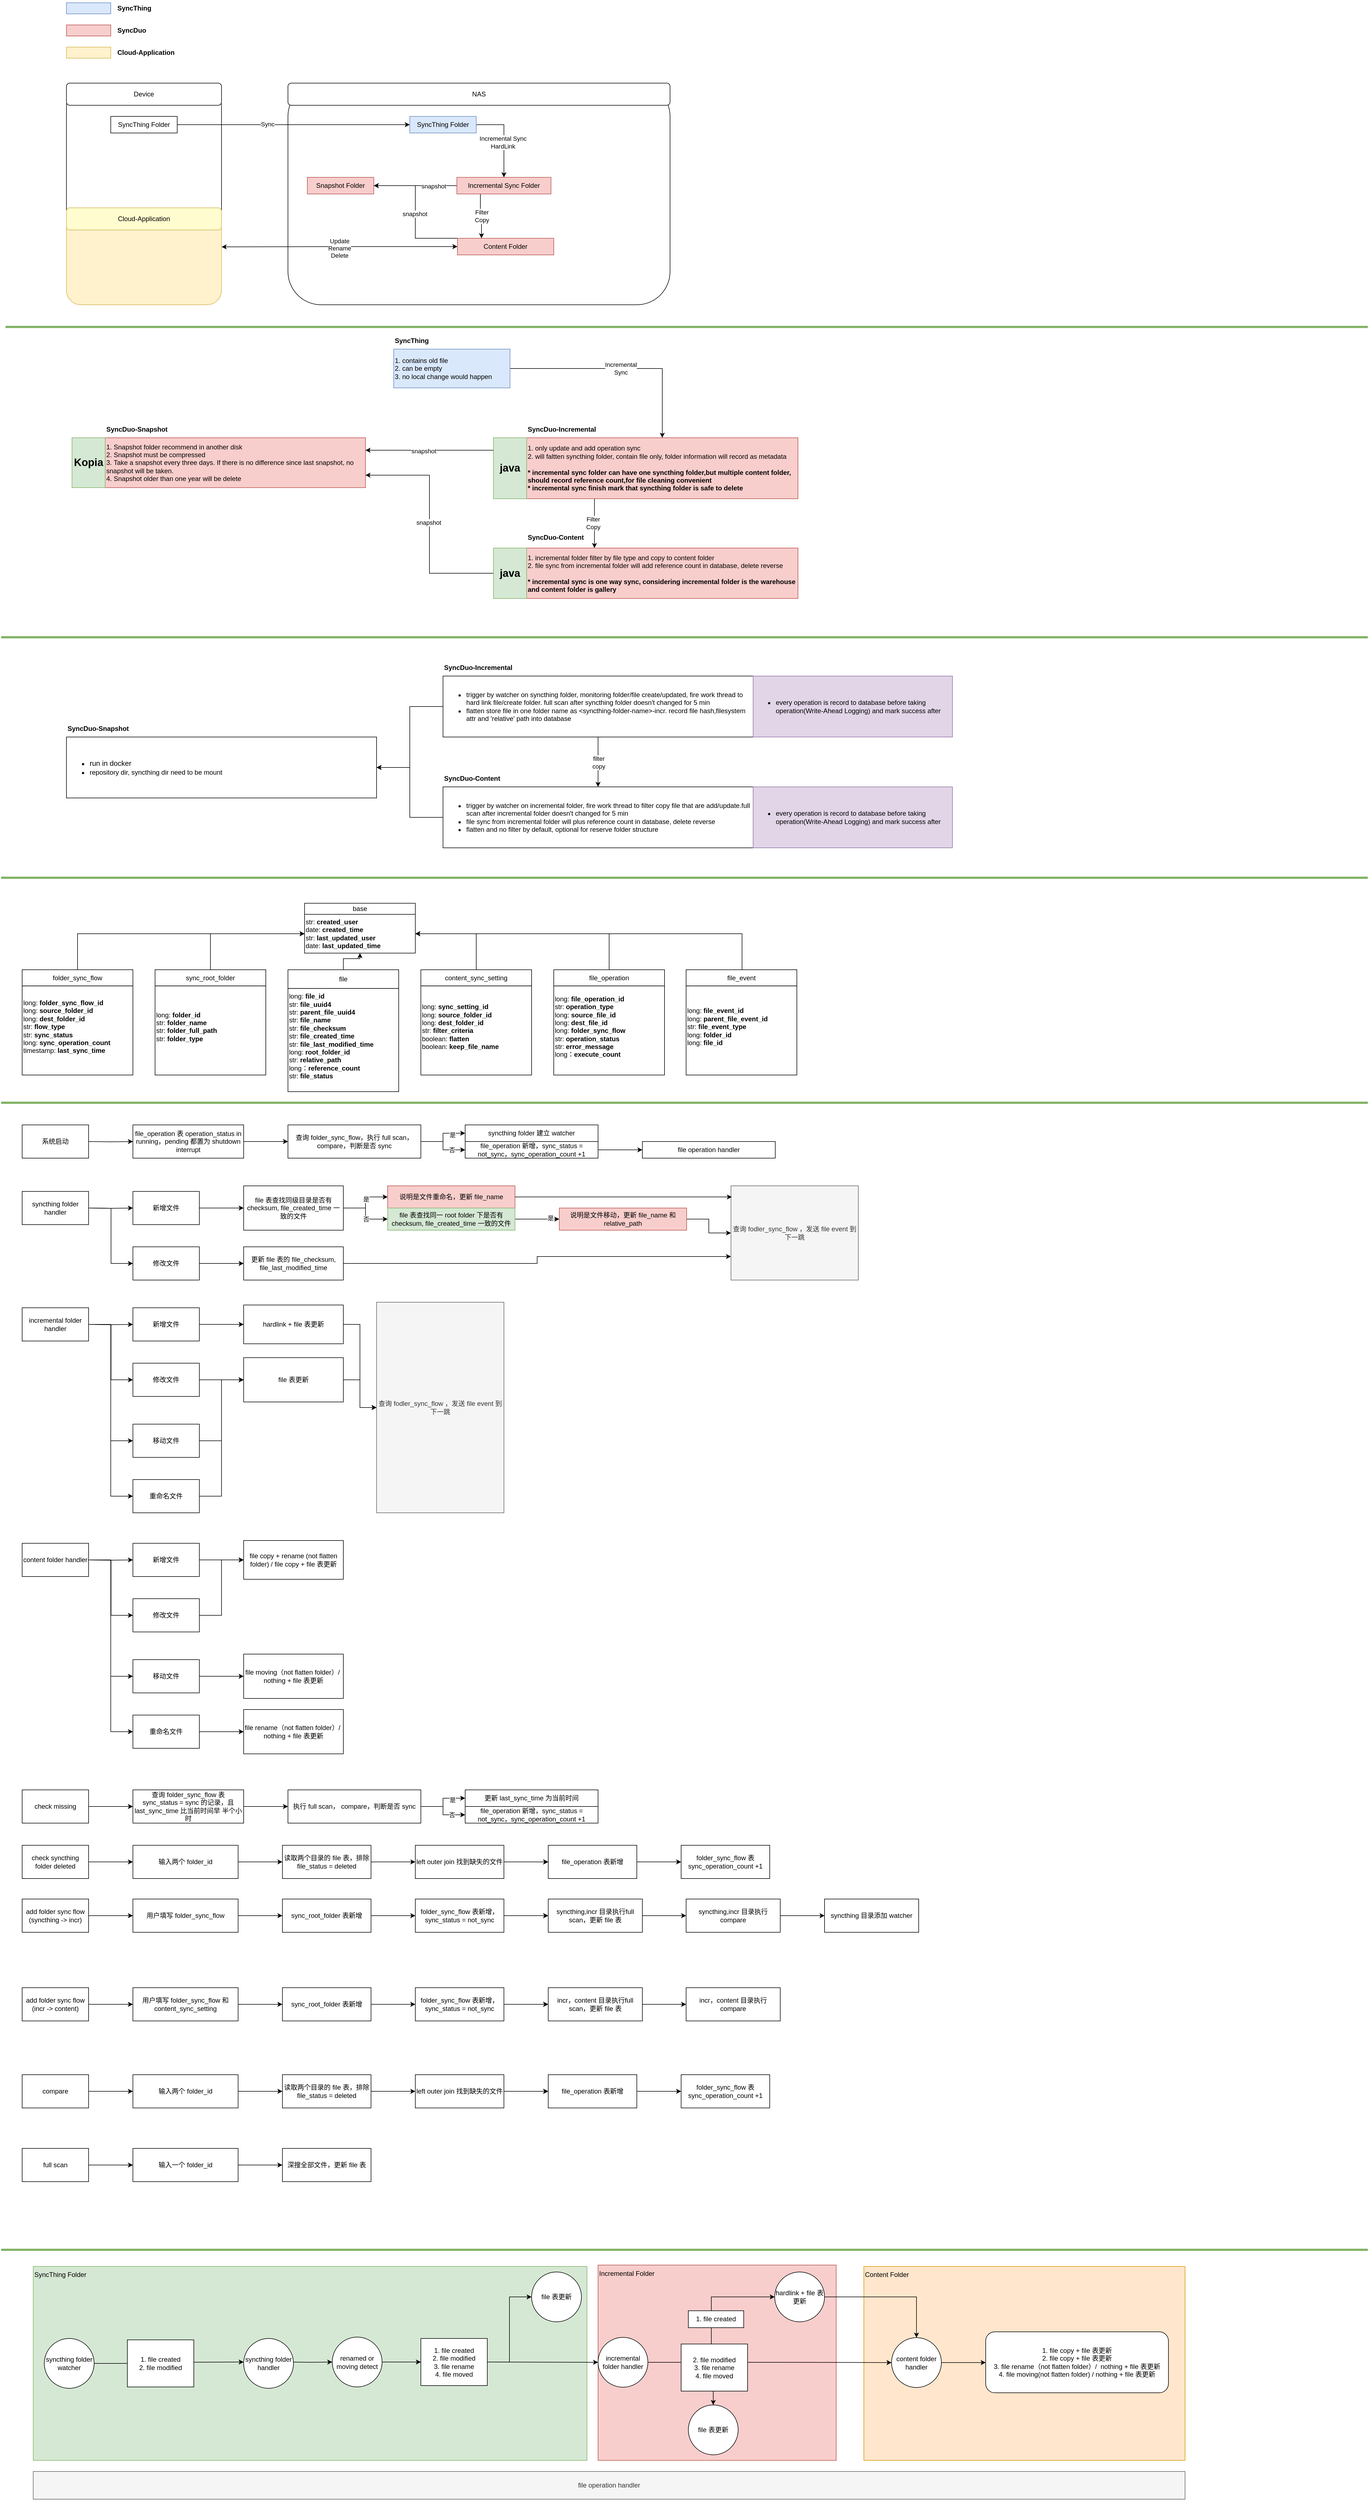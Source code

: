 <mxfile version="24.7.12">
  <diagram name="Page-1" id="c7558073-3199-34d8-9f00-42111426c3f3">
    <mxGraphModel dx="1066" dy="577" grid="1" gridSize="10" guides="1" tooltips="1" connect="1" arrows="1" fold="1" page="1" pageScale="1" pageWidth="826" pageHeight="1169" background="none" math="0" shadow="0">
      <root>
        <mxCell id="0" />
        <mxCell id="1" parent="0" />
        <mxCell id="N8TZfUtTnZYkTw5RphFN-41" value="" style="rounded=0;whiteSpace=wrap;html=1;fillColor=#ffe6cc;strokeColor=#d79b00;" parent="1" vertex="1">
          <mxGeometry x="1560" y="4260" width="580" height="350" as="geometry" />
        </mxCell>
        <mxCell id="N8TZfUtTnZYkTw5RphFN-40" value="" style="rounded=0;whiteSpace=wrap;html=1;fillColor=#f8cecc;strokeColor=#b85450;" parent="1" vertex="1">
          <mxGeometry x="1080" y="4257.5" width="430" height="352.5" as="geometry" />
        </mxCell>
        <mxCell id="N8TZfUtTnZYkTw5RphFN-39" value="" style="rounded=0;whiteSpace=wrap;html=1;fillColor=#d5e8d4;strokeColor=#82b366;" parent="1" vertex="1">
          <mxGeometry x="60" y="4260" width="1000" height="350" as="geometry" />
        </mxCell>
        <mxCell id="FV4cB3aGJ8yGmwrdIlaF-99" value="" style="rounded=1;whiteSpace=wrap;html=1;" parent="1" vertex="1">
          <mxGeometry x="120" y="320" width="280" height="400" as="geometry" />
        </mxCell>
        <mxCell id="FV4cB3aGJ8yGmwrdIlaF-104" value="" style="rounded=1;whiteSpace=wrap;html=1;" parent="1" vertex="1">
          <mxGeometry x="520" y="320" width="690" height="400" as="geometry" />
        </mxCell>
        <mxCell id="FV4cB3aGJ8yGmwrdIlaF-96" value="Device" style="rounded=1;whiteSpace=wrap;html=1;" parent="1" vertex="1">
          <mxGeometry x="120" y="320" width="280" height="40" as="geometry" />
        </mxCell>
        <mxCell id="FV4cB3aGJ8yGmwrdIlaF-105" value="NAS" style="rounded=1;whiteSpace=wrap;html=1;" parent="1" vertex="1">
          <mxGeometry x="520" y="320" width="690" height="40" as="geometry" />
        </mxCell>
        <mxCell id="FV4cB3aGJ8yGmwrdIlaF-129" style="edgeStyle=orthogonalEdgeStyle;rounded=0;orthogonalLoop=1;jettySize=auto;html=1;exitX=1;exitY=0.5;exitDx=0;exitDy=0;" parent="1" source="p-s9N60HYd-SyPe_iOL1-13" target="FV4cB3aGJ8yGmwrdIlaF-127" edge="1">
          <mxGeometry relative="1" as="geometry">
            <Array as="points">
              <mxPoint x="910" y="395" />
            </Array>
            <mxPoint x="770" y="410" as="sourcePoint" />
          </mxGeometry>
        </mxCell>
        <mxCell id="FV4cB3aGJ8yGmwrdIlaF-133" value="Incremental Sync&lt;div&gt;HardLink&lt;/div&gt;" style="edgeLabel;html=1;align=center;verticalAlign=middle;resizable=0;points=[];" parent="FV4cB3aGJ8yGmwrdIlaF-129" vertex="1" connectable="0">
          <mxGeometry x="0.125" y="-2" relative="1" as="geometry">
            <mxPoint as="offset" />
          </mxGeometry>
        </mxCell>
        <mxCell id="FV4cB3aGJ8yGmwrdIlaF-144" value="" style="rounded=1;whiteSpace=wrap;html=1;fillColor=#fff2cc;strokeColor=#d6b656;" parent="1" vertex="1">
          <mxGeometry x="120" y="545" width="280" height="175" as="geometry" />
        </mxCell>
        <mxCell id="FV4cB3aGJ8yGmwrdIlaF-145" value="Cloud-Application" style="rounded=1;whiteSpace=wrap;html=1;fillColor=#FFFCCF;strokeColor=#d6b656;" parent="1" vertex="1">
          <mxGeometry x="120" y="545" width="280" height="40" as="geometry" />
        </mxCell>
        <mxCell id="FV4cB3aGJ8yGmwrdIlaF-147" style="edgeStyle=orthogonalEdgeStyle;rounded=0;orthogonalLoop=1;jettySize=auto;html=1;entryX=1.001;entryY=0.403;entryDx=0;entryDy=0;entryPerimeter=0;startArrow=classic;startFill=1;" parent="1" source="FV4cB3aGJ8yGmwrdIlaF-130" target="FV4cB3aGJ8yGmwrdIlaF-144" edge="1">
          <mxGeometry relative="1" as="geometry" />
        </mxCell>
        <mxCell id="FV4cB3aGJ8yGmwrdIlaF-152" value="Update&lt;div&gt;Rename&lt;/div&gt;&lt;div&gt;Delete&lt;/div&gt;" style="edgeLabel;html=1;align=center;verticalAlign=middle;resizable=0;points=[];" parent="FV4cB3aGJ8yGmwrdIlaF-147" vertex="1" connectable="0">
          <mxGeometry x="0.002" y="2" relative="1" as="geometry">
            <mxPoint as="offset" />
          </mxGeometry>
        </mxCell>
        <mxCell id="FV4cB3aGJ8yGmwrdIlaF-100" value="SyncThing Folder" style="text;html=1;align=center;verticalAlign=middle;whiteSpace=wrap;rounded=0;strokeColor=default;" parent="1" vertex="1">
          <mxGeometry x="200" y="380" width="120" height="30" as="geometry" />
        </mxCell>
        <mxCell id="FV4cB3aGJ8yGmwrdIlaF-108" style="edgeStyle=orthogonalEdgeStyle;rounded=0;orthogonalLoop=1;jettySize=auto;html=1;entryX=0;entryY=0.5;entryDx=0;entryDy=0;" parent="1" source="FV4cB3aGJ8yGmwrdIlaF-100" edge="1">
          <mxGeometry relative="1" as="geometry">
            <mxPoint x="740" y="395" as="targetPoint" />
          </mxGeometry>
        </mxCell>
        <mxCell id="FV4cB3aGJ8yGmwrdIlaF-121" value="Sync" style="edgeLabel;html=1;align=center;verticalAlign=middle;resizable=0;points=[];" parent="FV4cB3aGJ8yGmwrdIlaF-108" vertex="1" connectable="0">
          <mxGeometry x="-0.224" y="1" relative="1" as="geometry">
            <mxPoint as="offset" />
          </mxGeometry>
        </mxCell>
        <mxCell id="FV4cB3aGJ8yGmwrdIlaF-125" value="Snapshot Folder" style="text;html=1;align=center;verticalAlign=middle;whiteSpace=wrap;rounded=0;fillColor=#f8cecc;strokeColor=#b85450;" parent="1" vertex="1">
          <mxGeometry x="555" y="490" width="120" height="30" as="geometry" />
        </mxCell>
        <mxCell id="FV4cB3aGJ8yGmwrdIlaF-131" value="" style="edgeStyle=orthogonalEdgeStyle;rounded=0;orthogonalLoop=1;jettySize=auto;html=1;exitX=0.25;exitY=1;exitDx=0;exitDy=0;entryX=0.25;entryY=0;entryDx=0;entryDy=0;startArrow=none;startFill=0;" parent="1" source="FV4cB3aGJ8yGmwrdIlaF-127" target="FV4cB3aGJ8yGmwrdIlaF-130" edge="1">
          <mxGeometry relative="1" as="geometry">
            <Array as="points">
              <mxPoint x="868" y="560" />
              <mxPoint x="870" y="560" />
            </Array>
          </mxGeometry>
        </mxCell>
        <mxCell id="FV4cB3aGJ8yGmwrdIlaF-134" value="Filter&lt;div&gt;Copy&lt;/div&gt;" style="edgeLabel;html=1;align=center;verticalAlign=middle;resizable=0;points=[];" parent="FV4cB3aGJ8yGmwrdIlaF-131" vertex="1" connectable="0">
          <mxGeometry x="0.03" relative="1" as="geometry">
            <mxPoint as="offset" />
          </mxGeometry>
        </mxCell>
        <mxCell id="HABQAX602SkIrpShChZR-2" style="edgeStyle=orthogonalEdgeStyle;rounded=0;orthogonalLoop=1;jettySize=auto;html=1;entryX=1;entryY=0.5;entryDx=0;entryDy=0;" parent="1" source="FV4cB3aGJ8yGmwrdIlaF-127" target="FV4cB3aGJ8yGmwrdIlaF-125" edge="1">
          <mxGeometry relative="1" as="geometry" />
        </mxCell>
        <mxCell id="HABQAX602SkIrpShChZR-5" value="snapshot" style="edgeLabel;html=1;align=center;verticalAlign=middle;resizable=0;points=[];" parent="HABQAX602SkIrpShChZR-2" vertex="1" connectable="0">
          <mxGeometry x="-0.44" y="1" relative="1" as="geometry">
            <mxPoint as="offset" />
          </mxGeometry>
        </mxCell>
        <mxCell id="FV4cB3aGJ8yGmwrdIlaF-127" value="Incremental Sync Folder" style="text;html=1;align=center;verticalAlign=middle;whiteSpace=wrap;rounded=0;fillColor=#f8cecc;strokeColor=#b85450;" parent="1" vertex="1">
          <mxGeometry x="825" y="490" width="170" height="30" as="geometry" />
        </mxCell>
        <mxCell id="HABQAX602SkIrpShChZR-3" style="edgeStyle=orthogonalEdgeStyle;rounded=0;orthogonalLoop=1;jettySize=auto;html=1;entryX=1;entryY=0.5;entryDx=0;entryDy=0;exitX=0;exitY=0;exitDx=0;exitDy=0;" parent="1" source="FV4cB3aGJ8yGmwrdIlaF-130" target="FV4cB3aGJ8yGmwrdIlaF-125" edge="1">
          <mxGeometry relative="1" as="geometry">
            <Array as="points">
              <mxPoint x="750" y="600" />
              <mxPoint x="750" y="505" />
            </Array>
          </mxGeometry>
        </mxCell>
        <mxCell id="HABQAX602SkIrpShChZR-4" value="snapshot" style="edgeLabel;html=1;align=center;verticalAlign=middle;resizable=0;points=[];" parent="HABQAX602SkIrpShChZR-3" vertex="1" connectable="0">
          <mxGeometry x="-0.019" y="1" relative="1" as="geometry">
            <mxPoint as="offset" />
          </mxGeometry>
        </mxCell>
        <mxCell id="FV4cB3aGJ8yGmwrdIlaF-130" value="Content Folder" style="text;html=1;align=center;verticalAlign=middle;whiteSpace=wrap;rounded=0;fillColor=#f8cecc;strokeColor=#b85450;" parent="1" vertex="1">
          <mxGeometry x="826" y="600" width="174" height="30" as="geometry" />
        </mxCell>
        <mxCell id="p-s9N60HYd-SyPe_iOL1-1" value="" style="rounded=0;whiteSpace=wrap;html=1;fillColor=#dae8fc;strokeColor=#6c8ebf;" parent="1" vertex="1">
          <mxGeometry x="120" y="175" width="80" height="20" as="geometry" />
        </mxCell>
        <mxCell id="p-s9N60HYd-SyPe_iOL1-2" value="SyncThing" style="text;html=1;align=left;verticalAlign=middle;whiteSpace=wrap;rounded=0;fontStyle=1" parent="1" vertex="1">
          <mxGeometry x="210" y="170" width="60" height="30" as="geometry" />
        </mxCell>
        <mxCell id="p-s9N60HYd-SyPe_iOL1-3" value="" style="rounded=0;whiteSpace=wrap;html=1;fillColor=#f8cecc;strokeColor=#b85450;" parent="1" vertex="1">
          <mxGeometry x="120" y="215" width="80" height="20" as="geometry" />
        </mxCell>
        <mxCell id="p-s9N60HYd-SyPe_iOL1-4" value="SyncDuo" style="text;html=1;align=left;verticalAlign=middle;whiteSpace=wrap;rounded=0;fontStyle=1" parent="1" vertex="1">
          <mxGeometry x="210" y="210" width="60" height="30" as="geometry" />
        </mxCell>
        <mxCell id="p-s9N60HYd-SyPe_iOL1-5" value="" style="rounded=0;whiteSpace=wrap;html=1;fillColor=#fff2cc;strokeColor=#d6b656;" parent="1" vertex="1">
          <mxGeometry x="120" y="255" width="80" height="20" as="geometry" />
        </mxCell>
        <mxCell id="p-s9N60HYd-SyPe_iOL1-6" value="Cloud-Application" style="text;html=1;align=left;verticalAlign=middle;whiteSpace=wrap;rounded=0;fontStyle=1" parent="1" vertex="1">
          <mxGeometry x="210" y="250" width="130" height="30" as="geometry" />
        </mxCell>
        <mxCell id="p-s9N60HYd-SyPe_iOL1-13" value="SyncThing Folder" style="text;html=1;align=center;verticalAlign=middle;whiteSpace=wrap;rounded=0;fillColor=#dae8fc;strokeColor=#6c8ebf;" parent="1" vertex="1">
          <mxGeometry x="740" y="380" width="120" height="30" as="geometry" />
        </mxCell>
        <mxCell id="p-s9N60HYd-SyPe_iOL1-9" value="1. Snapshot folder recommend in another disk&lt;div&gt;2. Snapshot must be compressed&lt;/div&gt;&lt;div&gt;3.&amp;nbsp;Take a snapshot every three days. If there is no difference since last snapshot, no snapshot will be taken.&lt;/div&gt;&lt;div&gt;4. Snapshot older than one year will be delete&lt;/div&gt;" style="text;html=1;align=left;verticalAlign=middle;whiteSpace=wrap;rounded=0;fillColor=#f8cecc;strokeColor=#b85450;" parent="1" vertex="1">
          <mxGeometry x="190" y="960" width="470" height="90" as="geometry" />
        </mxCell>
        <mxCell id="p-s9N60HYd-SyPe_iOL1-12" value="SyncDuo-Snapshot" style="text;html=1;align=left;verticalAlign=middle;whiteSpace=wrap;rounded=0;fontStyle=1" parent="1" vertex="1">
          <mxGeometry x="190" y="930" width="165" height="30" as="geometry" />
        </mxCell>
        <mxCell id="oRY6-fE0OnWp-fExXrlh-18" style="edgeStyle=orthogonalEdgeStyle;rounded=0;orthogonalLoop=1;jettySize=auto;html=1;entryX=0.25;entryY=0;entryDx=0;entryDy=0;exitX=0.25;exitY=1;exitDx=0;exitDy=0;" parent="1" source="p-s9N60HYd-SyPe_iOL1-18" target="RCgKCgoef3klD9U7Rnbw-1" edge="1">
          <mxGeometry relative="1" as="geometry">
            <Array as="points">
              <mxPoint x="1074" y="1100" />
              <mxPoint x="1074" y="1100" />
            </Array>
          </mxGeometry>
        </mxCell>
        <mxCell id="oRY6-fE0OnWp-fExXrlh-23" value="Filter&lt;div&gt;Copy&lt;/div&gt;" style="edgeLabel;html=1;align=center;verticalAlign=middle;resizable=0;points=[];" parent="oRY6-fE0OnWp-fExXrlh-18" vertex="1" connectable="0">
          <mxGeometry x="-0.013" y="-3" relative="1" as="geometry">
            <mxPoint as="offset" />
          </mxGeometry>
        </mxCell>
        <mxCell id="p-s9N60HYd-SyPe_iOL1-18" value="1. only update and add operation sync&lt;div&gt;2. will faltten syncthing folder, contain file only, folder information will record as metadata&lt;/div&gt;&lt;div&gt;&lt;div&gt;&lt;br&gt;&lt;div&gt;&lt;b&gt;* incremental sync folder can have one syncthing folder,but multiple content folder, should record&amp;nbsp;reference count,for file cleaning convenient&lt;/b&gt;&lt;/div&gt;&lt;div&gt;&lt;b&gt;*&amp;nbsp;&lt;span style=&quot;background-color: initial;&quot;&gt;incremental sync finish mark that syncthing folder is safe to delete&lt;/span&gt;&lt;/b&gt;&lt;/div&gt;&lt;/div&gt;&lt;/div&gt;" style="text;html=1;align=left;verticalAlign=middle;whiteSpace=wrap;rounded=0;fillColor=#f8cecc;strokeColor=#b85450;" parent="1" vertex="1">
          <mxGeometry x="951" y="960" width="490" height="110" as="geometry" />
        </mxCell>
        <mxCell id="p-s9N60HYd-SyPe_iOL1-19" value="SyncDuo-Incremental" style="text;html=1;align=left;verticalAlign=middle;whiteSpace=wrap;rounded=0;fontStyle=1" parent="1" vertex="1">
          <mxGeometry x="951" y="930" width="165" height="30" as="geometry" />
        </mxCell>
        <mxCell id="oRY6-fE0OnWp-fExXrlh-17" value="Incremental&lt;div&gt;Sync&lt;/div&gt;" style="edgeStyle=orthogonalEdgeStyle;rounded=0;orthogonalLoop=1;jettySize=auto;html=1;" parent="1" source="p-s9N60HYd-SyPe_iOL1-8" target="p-s9N60HYd-SyPe_iOL1-18" edge="1">
          <mxGeometry relative="1" as="geometry">
            <mxPoint as="offset" />
          </mxGeometry>
        </mxCell>
        <mxCell id="RCgKCgoef3klD9U7Rnbw-1" value="1. incremental folder filter by file type and copy to content folder&lt;div&gt;2. file sync from incremental folder will add reference count in database, delete reverse&lt;br&gt;&lt;div&gt;&lt;br&gt;&lt;/div&gt;&lt;div&gt;&lt;b&gt;* incremental sync is one way sync, considering incremental folder is the warehouse and content folder is gallery&lt;/b&gt;&lt;/div&gt;&lt;/div&gt;" style="text;html=1;align=left;verticalAlign=middle;whiteSpace=wrap;rounded=0;fillColor=#f8cecc;strokeColor=#b85450;" parent="1" vertex="1">
          <mxGeometry x="951" y="1159" width="490" height="91" as="geometry" />
        </mxCell>
        <mxCell id="RCgKCgoef3klD9U7Rnbw-2" value="SyncDuo-Content" style="text;html=1;align=left;verticalAlign=middle;whiteSpace=wrap;rounded=0;fontStyle=1" parent="1" vertex="1">
          <mxGeometry x="950.999" y="1120" width="172.021" height="39" as="geometry" />
        </mxCell>
        <mxCell id="p-s9N60HYd-SyPe_iOL1-8" value="1. contains old file&lt;div&gt;2. can be empty&lt;/div&gt;&lt;div&gt;3. no local change would happen&lt;/div&gt;" style="text;html=1;align=left;verticalAlign=middle;whiteSpace=wrap;rounded=0;fillColor=#dae8fc;strokeColor=#6c8ebf;" parent="1" vertex="1">
          <mxGeometry x="711" y="800" width="210" height="70" as="geometry" />
        </mxCell>
        <mxCell id="p-s9N60HYd-SyPe_iOL1-11" value="SyncThing" style="text;html=1;align=left;verticalAlign=middle;whiteSpace=wrap;rounded=0;fontStyle=1" parent="1" vertex="1">
          <mxGeometry x="711" y="770" width="60" height="30" as="geometry" />
        </mxCell>
        <mxCell id="oRY6-fE0OnWp-fExXrlh-24" value="Kopia" style="text;html=1;align=center;verticalAlign=middle;whiteSpace=wrap;rounded=0;fillColor=#d5e8d4;strokeColor=#82b366;fontStyle=1;fontSize=19;" parent="1" vertex="1">
          <mxGeometry x="130" y="960" width="60" height="90" as="geometry" />
        </mxCell>
        <mxCell id="oRY6-fE0OnWp-fExXrlh-25" value="java" style="text;html=1;align=center;verticalAlign=middle;whiteSpace=wrap;rounded=0;fillColor=#d5e8d4;strokeColor=#82b366;fontStyle=1;fontSize=19;" parent="1" vertex="1">
          <mxGeometry x="891" y="960" width="60" height="110" as="geometry" />
        </mxCell>
        <mxCell id="HABQAX602SkIrpShChZR-8" style="edgeStyle=orthogonalEdgeStyle;rounded=0;orthogonalLoop=1;jettySize=auto;html=1;entryX=1;entryY=0.75;entryDx=0;entryDy=0;" parent="1" source="oRY6-fE0OnWp-fExXrlh-26" target="p-s9N60HYd-SyPe_iOL1-9" edge="1">
          <mxGeometry relative="1" as="geometry" />
        </mxCell>
        <mxCell id="HABQAX602SkIrpShChZR-10" value="snapshot" style="edgeLabel;html=1;align=center;verticalAlign=middle;resizable=0;points=[];" parent="HABQAX602SkIrpShChZR-8" vertex="1" connectable="0">
          <mxGeometry x="0.014" y="2" relative="1" as="geometry">
            <mxPoint as="offset" />
          </mxGeometry>
        </mxCell>
        <mxCell id="oRY6-fE0OnWp-fExXrlh-26" value="java" style="text;html=1;align=center;verticalAlign=middle;whiteSpace=wrap;rounded=0;fillColor=#d5e8d4;strokeColor=#82b366;fontStyle=1;fontSize=19;" parent="1" vertex="1">
          <mxGeometry x="891" y="1159" width="60" height="91" as="geometry" />
        </mxCell>
        <mxCell id="_8dwR4073q-e48-UyYh1-1" value="&lt;ul&gt;&lt;li&gt;&lt;span style=&quot;font-size: 13px;&quot;&gt;run in docker&lt;/span&gt;&lt;/li&gt;&lt;li&gt;&lt;span style=&quot;font-size: 13px;&quot;&gt;&lt;span style=&quot;font-size: 12px;&quot;&gt;repository dir, syncthing dir need to be mount&lt;/span&gt;&lt;/span&gt;&lt;/li&gt;&lt;/ul&gt;" style="rounded=0;whiteSpace=wrap;html=1;align=left;" parent="1" vertex="1">
          <mxGeometry x="120" y="1500" width="560" height="110" as="geometry" />
        </mxCell>
        <mxCell id="ec7xJqQuYl15cwVy1hZ_-2" value="" style="endArrow=none;html=1;rounded=0;fontStyle=0;strokeWidth=4;fillColor=#d5e8d4;strokeColor=#82b366;" parent="1" edge="1">
          <mxGeometry width="50" height="50" relative="1" as="geometry">
            <mxPoint x="10" y="760" as="sourcePoint" />
            <mxPoint x="2470" y="760" as="targetPoint" />
          </mxGeometry>
        </mxCell>
        <mxCell id="ec7xJqQuYl15cwVy1hZ_-3" value="" style="endArrow=none;html=1;rounded=0;fontStyle=0;strokeWidth=4;fillColor=#d5e8d4;strokeColor=#82b366;" parent="1" edge="1">
          <mxGeometry width="50" height="50" relative="1" as="geometry">
            <mxPoint x="2" y="1320" as="sourcePoint" />
            <mxPoint x="2470" y="1320" as="targetPoint" />
          </mxGeometry>
        </mxCell>
        <mxCell id="ec7xJqQuYl15cwVy1hZ_-4" value="SyncDuo-Snapshot" style="text;html=1;align=left;verticalAlign=middle;whiteSpace=wrap;rounded=0;fontStyle=1" parent="1" vertex="1">
          <mxGeometry x="120" y="1470" width="165" height="30" as="geometry" />
        </mxCell>
        <mxCell id="ECWo1m8Fi9RXr4LYJiaZ-4" style="edgeStyle=orthogonalEdgeStyle;rounded=0;orthogonalLoop=1;jettySize=auto;html=1;entryX=1;entryY=0.5;entryDx=0;entryDy=0;" parent="1" source="ec7xJqQuYl15cwVy1hZ_-6" target="_8dwR4073q-e48-UyYh1-1" edge="1">
          <mxGeometry relative="1" as="geometry" />
        </mxCell>
        <mxCell id="wrEZppvQPQj9igWy5DTG-1" style="edgeStyle=orthogonalEdgeStyle;rounded=0;orthogonalLoop=1;jettySize=auto;html=1;exitX=0.5;exitY=1;exitDx=0;exitDy=0;entryX=0.5;entryY=0;entryDx=0;entryDy=0;" parent="1" source="ec7xJqQuYl15cwVy1hZ_-6" target="ec7xJqQuYl15cwVy1hZ_-8" edge="1">
          <mxGeometry relative="1" as="geometry" />
        </mxCell>
        <mxCell id="wrEZppvQPQj9igWy5DTG-2" value="filter&lt;div&gt;copy&lt;/div&gt;" style="edgeLabel;html=1;align=center;verticalAlign=middle;resizable=0;points=[];" parent="wrEZppvQPQj9igWy5DTG-1" vertex="1" connectable="0">
          <mxGeometry x="0.013" y="1" relative="1" as="geometry">
            <mxPoint as="offset" />
          </mxGeometry>
        </mxCell>
        <mxCell id="ec7xJqQuYl15cwVy1hZ_-6" value="&lt;ul&gt;&lt;li&gt;trigger by watcher on syncthing folder, monitoring folder/file create/updated, fire work thread to hard link file/create folder. full scan after syncthing folder doesn&#39;t changed for 5 min&lt;/li&gt;&lt;li&gt;flatten store file in one folder name as &amp;lt;syncthing-folder-name&amp;gt;-incr. record file hash,filesystem attr and &#39;relative&#39; path into database&lt;/li&gt;&lt;/ul&gt;" style="rounded=0;whiteSpace=wrap;html=1;align=left;" parent="1" vertex="1">
          <mxGeometry x="800" y="1390" width="560" height="110" as="geometry" />
        </mxCell>
        <mxCell id="ec7xJqQuYl15cwVy1hZ_-7" value="SyncDuo-Incremental" style="text;html=1;align=left;verticalAlign=middle;whiteSpace=wrap;rounded=0;fontStyle=1" parent="1" vertex="1">
          <mxGeometry x="800" y="1360" width="165" height="30" as="geometry" />
        </mxCell>
        <mxCell id="ECWo1m8Fi9RXr4LYJiaZ-5" style="edgeStyle=orthogonalEdgeStyle;rounded=0;orthogonalLoop=1;jettySize=auto;html=1;entryX=1;entryY=0.5;entryDx=0;entryDy=0;" parent="1" source="ec7xJqQuYl15cwVy1hZ_-8" target="_8dwR4073q-e48-UyYh1-1" edge="1">
          <mxGeometry relative="1" as="geometry" />
        </mxCell>
        <mxCell id="ec7xJqQuYl15cwVy1hZ_-8" value="&lt;ul&gt;&lt;li&gt;trigger by watcher on incremental folder, fire work thread to filter copy file that are add/update.full scan after incremental folder doesn&#39;t changed for 5 min&lt;/li&gt;&lt;li&gt;file sync from incremental folder will plus reference count in database, delete reverse&lt;br&gt;&lt;/li&gt;&lt;li&gt;flatten and no filter by default, optional for reserve folder structure&lt;/li&gt;&lt;/ul&gt;" style="rounded=0;whiteSpace=wrap;html=1;align=left;" parent="1" vertex="1">
          <mxGeometry x="800" y="1590" width="560" height="110" as="geometry" />
        </mxCell>
        <mxCell id="ec7xJqQuYl15cwVy1hZ_-9" value="SyncDuo-Content" style="text;html=1;align=left;verticalAlign=middle;whiteSpace=wrap;rounded=0;fontStyle=1" parent="1" vertex="1">
          <mxGeometry x="800" y="1560" width="165" height="30" as="geometry" />
        </mxCell>
        <mxCell id="HABQAX602SkIrpShChZR-12" style="edgeStyle=orthogonalEdgeStyle;rounded=0;orthogonalLoop=1;jettySize=auto;html=1;entryX=1;entryY=0.25;entryDx=0;entryDy=0;" parent="1" source="oRY6-fE0OnWp-fExXrlh-25" target="p-s9N60HYd-SyPe_iOL1-9" edge="1">
          <mxGeometry relative="1" as="geometry">
            <Array as="points">
              <mxPoint x="776" y="983" />
            </Array>
          </mxGeometry>
        </mxCell>
        <mxCell id="HABQAX602SkIrpShChZR-13" value="snapshot" style="edgeLabel;html=1;align=center;verticalAlign=middle;resizable=0;points=[];" parent="HABQAX602SkIrpShChZR-12" vertex="1" connectable="0">
          <mxGeometry x="0.089" y="1" relative="1" as="geometry">
            <mxPoint as="offset" />
          </mxGeometry>
        </mxCell>
        <mxCell id="Pt8NlPGo18cKOHMlV979-3" value="" style="endArrow=none;html=1;rounded=0;fontStyle=0;strokeWidth=4;fillColor=#d5e8d4;strokeColor=#82b366;" parent="1" edge="1">
          <mxGeometry width="50" height="50" relative="1" as="geometry">
            <mxPoint x="2" y="1754" as="sourcePoint" />
            <mxPoint x="2470" y="1754" as="targetPoint" />
          </mxGeometry>
        </mxCell>
        <mxCell id="IIC6WvYA1fez5i_vmn7t-14" value="" style="group" parent="1" vertex="1" connectable="0">
          <mxGeometry x="550" y="1800" width="200" height="90" as="geometry" />
        </mxCell>
        <mxCell id="IIC6WvYA1fez5i_vmn7t-12" value="base" style="rounded=0;whiteSpace=wrap;html=1;" parent="IIC6WvYA1fez5i_vmn7t-14" vertex="1">
          <mxGeometry width="200" height="20" as="geometry" />
        </mxCell>
        <mxCell id="IIC6WvYA1fez5i_vmn7t-13" value="str: &lt;b&gt;created_user&lt;/b&gt;&lt;div&gt;date: &lt;b&gt;created_time&lt;/b&gt;&lt;/div&gt;&lt;div&gt;str: &lt;b&gt;last_updated_user&lt;/b&gt;&lt;/div&gt;&lt;div&gt;date: &lt;b&gt;last_updated_time&lt;/b&gt;&lt;/div&gt;" style="rounded=0;whiteSpace=wrap;html=1;align=left;" parent="IIC6WvYA1fez5i_vmn7t-14" vertex="1">
          <mxGeometry y="20" width="200" height="70" as="geometry" />
        </mxCell>
        <mxCell id="IIC6WvYA1fez5i_vmn7t-15" value="" style="group" parent="1" vertex="1" connectable="0">
          <mxGeometry x="280" y="1920" width="200" height="190" as="geometry" />
        </mxCell>
        <mxCell id="IIC6WvYA1fez5i_vmn7t-16" value="sync_root_folder" style="rounded=0;whiteSpace=wrap;html=1;" parent="IIC6WvYA1fez5i_vmn7t-15" vertex="1">
          <mxGeometry width="200" height="29.231" as="geometry" />
        </mxCell>
        <mxCell id="IIC6WvYA1fez5i_vmn7t-17" value="&lt;div&gt;long: &lt;b&gt;folder_id&lt;/b&gt;&lt;/div&gt;&lt;div&gt;str: &lt;b&gt;folder_name&lt;/b&gt;&lt;/div&gt;&lt;div&gt;str: &lt;b&gt;folder_full_path&lt;/b&gt;&lt;/div&gt;&lt;div&gt;str:&lt;b&gt; folder_type&lt;/b&gt;&lt;/div&gt;&lt;div&gt;&lt;b&gt;&lt;br&gt;&lt;/b&gt;&lt;/div&gt;" style="rounded=0;whiteSpace=wrap;html=1;align=left;" parent="IIC6WvYA1fez5i_vmn7t-15" vertex="1">
          <mxGeometry y="29.231" width="200" height="160.769" as="geometry" />
        </mxCell>
        <mxCell id="IIC6WvYA1fez5i_vmn7t-18" style="edgeStyle=orthogonalEdgeStyle;rounded=0;orthogonalLoop=1;jettySize=auto;html=1;entryX=0;entryY=0.5;entryDx=0;entryDy=0;" parent="1" source="IIC6WvYA1fez5i_vmn7t-16" target="IIC6WvYA1fez5i_vmn7t-13" edge="1">
          <mxGeometry relative="1" as="geometry">
            <Array as="points">
              <mxPoint x="380" y="1855" />
            </Array>
          </mxGeometry>
        </mxCell>
        <mxCell id="IIC6WvYA1fez5i_vmn7t-34" value="" style="group" parent="1" vertex="1" connectable="0">
          <mxGeometry x="1000" y="1920" width="200" height="190" as="geometry" />
        </mxCell>
        <mxCell id="IIC6WvYA1fez5i_vmn7t-35" value="file_operation" style="rounded=0;whiteSpace=wrap;html=1;" parent="IIC6WvYA1fez5i_vmn7t-34" vertex="1">
          <mxGeometry width="200" height="29.231" as="geometry" />
        </mxCell>
        <mxCell id="IIC6WvYA1fez5i_vmn7t-36" value="&lt;div&gt;long: &lt;b&gt;file_operation_id&lt;/b&gt;&lt;/div&gt;&lt;div&gt;str: &lt;b&gt;operation_type&lt;/b&gt;&lt;/div&gt;&lt;div&gt;long: &lt;b&gt;source_file_id&lt;/b&gt;&lt;/div&gt;&lt;div&gt;long: &lt;b&gt;dest_file_id&lt;/b&gt;&lt;/div&gt;&lt;div&gt;long:&lt;b&gt; folder_sync_flow&lt;/b&gt;&lt;/div&gt;&lt;div&gt;str:&lt;b&gt; operation_status&lt;/b&gt;&lt;/div&gt;&lt;div&gt;str:&lt;b&gt;&amp;nbsp;error_message&lt;/b&gt;&lt;/div&gt;&lt;div&gt;long：&lt;b&gt;execute_count&lt;/b&gt;&lt;/div&gt;&lt;div&gt;&lt;b&gt;&lt;br&gt;&lt;/b&gt;&lt;/div&gt;" style="rounded=0;whiteSpace=wrap;html=1;align=left;" parent="IIC6WvYA1fez5i_vmn7t-34" vertex="1">
          <mxGeometry y="29.231" width="200" height="160.769" as="geometry" />
        </mxCell>
        <mxCell id="IIC6WvYA1fez5i_vmn7t-47" style="edgeStyle=orthogonalEdgeStyle;rounded=0;orthogonalLoop=1;jettySize=auto;html=1;entryX=1;entryY=0.5;entryDx=0;entryDy=0;" parent="1" target="IIC6WvYA1fez5i_vmn7t-13" edge="1">
          <mxGeometry relative="1" as="geometry">
            <Array as="points">
              <mxPoint x="1100" y="1920" />
              <mxPoint x="1100" y="1855" />
            </Array>
            <mxPoint x="1150" y="1920" as="sourcePoint" />
          </mxGeometry>
        </mxCell>
        <mxCell id="IIC6WvYA1fez5i_vmn7t-51" value="" style="endArrow=none;html=1;rounded=0;fontStyle=0;strokeWidth=4;fillColor=#d5e8d4;strokeColor=#82b366;" parent="1" edge="1">
          <mxGeometry width="50" height="50" relative="1" as="geometry">
            <mxPoint x="2" y="2160" as="sourcePoint" />
            <mxPoint x="2470" y="2160" as="targetPoint" />
          </mxGeometry>
        </mxCell>
        <mxCell id="IcKSqmq6yABAYZnoPidn-6" value="" style="group" parent="1" vertex="1" connectable="0">
          <mxGeometry x="40" y="1920" width="200" height="190" as="geometry" />
        </mxCell>
        <mxCell id="IcKSqmq6yABAYZnoPidn-7" value="folder_sync_flow" style="rounded=0;whiteSpace=wrap;html=1;" parent="IcKSqmq6yABAYZnoPidn-6" vertex="1">
          <mxGeometry width="200" height="29.231" as="geometry" />
        </mxCell>
        <mxCell id="IcKSqmq6yABAYZnoPidn-8" value="&lt;div&gt;long: &lt;b&gt;folder_sync_flow_id&lt;/b&gt;&lt;/div&gt;&lt;div&gt;long: &lt;b&gt;source_folder_id&lt;/b&gt;&lt;/div&gt;&lt;div&gt;long: &lt;b&gt;dest_folder_id&lt;/b&gt;&lt;/div&gt;&lt;div&gt;str:&lt;b&gt; flow_type&lt;/b&gt;&lt;/div&gt;&lt;div&gt;str:&lt;b&gt; sync_status&lt;/b&gt;&lt;/div&gt;&lt;div&gt;&lt;div&gt;long: &lt;b&gt;sync_operation_count&lt;/b&gt;&lt;/div&gt;&lt;div&gt;timestamp:&lt;b&gt;&amp;nbsp;last_sync_time&lt;/b&gt;&lt;/div&gt;&lt;/div&gt;&lt;div&gt;&lt;b&gt;&lt;br&gt;&lt;/b&gt;&lt;/div&gt;" style="rounded=0;whiteSpace=wrap;html=1;align=left;" parent="IcKSqmq6yABAYZnoPidn-6" vertex="1">
          <mxGeometry y="29.231" width="200" height="160.769" as="geometry" />
        </mxCell>
        <mxCell id="IcKSqmq6yABAYZnoPidn-9" style="edgeStyle=orthogonalEdgeStyle;rounded=0;orthogonalLoop=1;jettySize=auto;html=1;entryX=0;entryY=0.5;entryDx=0;entryDy=0;" parent="1" source="IcKSqmq6yABAYZnoPidn-7" target="IIC6WvYA1fez5i_vmn7t-13" edge="1">
          <mxGeometry relative="1" as="geometry">
            <Array as="points">
              <mxPoint x="140" y="1855" />
            </Array>
          </mxGeometry>
        </mxCell>
        <mxCell id="wrEZppvQPQj9igWy5DTG-3" value="&lt;ul style=&quot;text-align: left;&quot;&gt;&lt;li&gt;&lt;span style=&quot;background-color: initial;&quot;&gt;every operation is record to database before taking operation(Write-Ahead Logging) and mark success after&lt;/span&gt;&lt;/li&gt;&lt;/ul&gt;" style="text;html=1;align=center;verticalAlign=middle;whiteSpace=wrap;rounded=0;fillColor=#e1d5e7;strokeColor=#9673a6;" parent="1" vertex="1">
          <mxGeometry x="1360" y="1390" width="360" height="110" as="geometry" />
        </mxCell>
        <mxCell id="wrEZppvQPQj9igWy5DTG-4" value="&lt;ul style=&quot;text-align: left;&quot;&gt;&lt;li&gt;&lt;span style=&quot;background-color: initial;&quot;&gt;every operation is record to database before taking operation(Write-Ahead Logging) and mark success after&lt;/span&gt;&lt;/li&gt;&lt;/ul&gt;" style="text;html=1;align=center;verticalAlign=middle;whiteSpace=wrap;rounded=0;fillColor=#e1d5e7;strokeColor=#9673a6;" parent="1" vertex="1">
          <mxGeometry x="1360" y="1590" width="360" height="110" as="geometry" />
        </mxCell>
        <mxCell id="wrEZppvQPQj9igWy5DTG-5" value="系统启动" style="rounded=0;whiteSpace=wrap;html=1;" parent="1" vertex="1">
          <mxGeometry x="40" y="2200" width="120" height="60" as="geometry" />
        </mxCell>
        <mxCell id="wrEZppvQPQj9igWy5DTG-11" style="edgeStyle=orthogonalEdgeStyle;rounded=0;orthogonalLoop=1;jettySize=auto;html=1;entryX=0;entryY=0.5;entryDx=0;entryDy=0;" parent="1" target="wrEZppvQPQj9igWy5DTG-10" edge="1">
          <mxGeometry relative="1" as="geometry">
            <mxPoint x="160" y="2230" as="sourcePoint" />
          </mxGeometry>
        </mxCell>
        <mxCell id="wrEZppvQPQj9igWy5DTG-15" value="" style="edgeStyle=orthogonalEdgeStyle;rounded=0;orthogonalLoop=1;jettySize=auto;html=1;" parent="1" source="wrEZppvQPQj9igWy5DTG-10" target="wrEZppvQPQj9igWy5DTG-14" edge="1">
          <mxGeometry relative="1" as="geometry" />
        </mxCell>
        <mxCell id="wrEZppvQPQj9igWy5DTG-10" value="file_operation 表 operation_status in running，pending 都置为 shutdown interrupt" style="rounded=0;whiteSpace=wrap;html=1;" parent="1" vertex="1">
          <mxGeometry x="240" y="2200" width="200" height="60" as="geometry" />
        </mxCell>
        <mxCell id="uasykzirsSdUwL9WkVUC-88" value="" style="edgeStyle=orthogonalEdgeStyle;rounded=0;orthogonalLoop=1;jettySize=auto;html=1;entryX=0;entryY=0.5;entryDx=0;entryDy=0;" parent="1" source="wrEZppvQPQj9igWy5DTG-14" target="uasykzirsSdUwL9WkVUC-89" edge="1">
          <mxGeometry relative="1" as="geometry">
            <mxPoint x="840" y="2230" as="targetPoint" />
          </mxGeometry>
        </mxCell>
        <mxCell id="uasykzirsSdUwL9WkVUC-92" value="是" style="edgeLabel;html=1;align=center;verticalAlign=middle;resizable=0;points=[];" parent="uasykzirsSdUwL9WkVUC-88" vertex="1" connectable="0">
          <mxGeometry x="0.501" y="-3" relative="1" as="geometry">
            <mxPoint as="offset" />
          </mxGeometry>
        </mxCell>
        <mxCell id="uasykzirsSdUwL9WkVUC-91" style="edgeStyle=orthogonalEdgeStyle;rounded=0;orthogonalLoop=1;jettySize=auto;html=1;entryX=0;entryY=0.5;entryDx=0;entryDy=0;" parent="1" source="wrEZppvQPQj9igWy5DTG-14" target="uasykzirsSdUwL9WkVUC-90" edge="1">
          <mxGeometry relative="1" as="geometry" />
        </mxCell>
        <mxCell id="uasykzirsSdUwL9WkVUC-93" value="否" style="edgeLabel;html=1;align=center;verticalAlign=middle;resizable=0;points=[];" parent="uasykzirsSdUwL9WkVUC-91" vertex="1" connectable="0">
          <mxGeometry x="0.501" relative="1" as="geometry">
            <mxPoint x="-1" as="offset" />
          </mxGeometry>
        </mxCell>
        <mxCell id="wrEZppvQPQj9igWy5DTG-14" value="查询 folder_sync_flow，执行 full scan， compare，判断是否 sync" style="whiteSpace=wrap;html=1;rounded=0;fontStyle=0" parent="1" vertex="1">
          <mxGeometry x="520" y="2200" width="240" height="60" as="geometry" />
        </mxCell>
        <mxCell id="wrEZppvQPQj9igWy5DTG-16" value="syncthing folder handler" style="rounded=0;whiteSpace=wrap;html=1;" parent="1" vertex="1">
          <mxGeometry x="40" y="2320" width="120" height="60" as="geometry" />
        </mxCell>
        <mxCell id="wrEZppvQPQj9igWy5DTG-20" value="" style="edgeStyle=orthogonalEdgeStyle;rounded=0;orthogonalLoop=1;jettySize=auto;html=1;" parent="1" target="wrEZppvQPQj9igWy5DTG-19" edge="1">
          <mxGeometry relative="1" as="geometry">
            <mxPoint x="160" y="2350" as="sourcePoint" />
          </mxGeometry>
        </mxCell>
        <mxCell id="2OahrU1iOWOdpbc31MzJ-2" style="edgeStyle=orthogonalEdgeStyle;rounded=0;orthogonalLoop=1;jettySize=auto;html=1;entryX=0;entryY=0.5;entryDx=0;entryDy=0;" parent="1" target="wrEZppvQPQj9igWy5DTG-64" edge="1">
          <mxGeometry relative="1" as="geometry">
            <mxPoint x="160" y="2350" as="sourcePoint" />
          </mxGeometry>
        </mxCell>
        <mxCell id="wrEZppvQPQj9igWy5DTG-66" value="" style="edgeStyle=orthogonalEdgeStyle;rounded=0;orthogonalLoop=1;jettySize=auto;html=1;" parent="1" source="wrEZppvQPQj9igWy5DTG-19" edge="1">
          <mxGeometry relative="1" as="geometry">
            <mxPoint x="440" y="2350" as="targetPoint" />
          </mxGeometry>
        </mxCell>
        <mxCell id="wrEZppvQPQj9igWy5DTG-19" value="新增文件" style="rounded=0;whiteSpace=wrap;html=1;" parent="1" vertex="1">
          <mxGeometry x="240" y="2320" width="120" height="60" as="geometry" />
        </mxCell>
        <mxCell id="uasykzirsSdUwL9WkVUC-102" style="edgeStyle=orthogonalEdgeStyle;rounded=0;orthogonalLoop=1;jettySize=auto;html=1;entryX=0;entryY=0.5;entryDx=0;entryDy=0;" parent="1" source="wrEZppvQPQj9igWy5DTG-64" target="uasykzirsSdUwL9WkVUC-101" edge="1">
          <mxGeometry relative="1" as="geometry" />
        </mxCell>
        <mxCell id="wrEZppvQPQj9igWy5DTG-64" value="修改文件" style="rounded=0;whiteSpace=wrap;html=1;" parent="1" vertex="1">
          <mxGeometry x="240" y="2420" width="120" height="60" as="geometry" />
        </mxCell>
        <mxCell id="2OahrU1iOWOdpbc31MzJ-1" style="edgeStyle=orthogonalEdgeStyle;rounded=0;orthogonalLoop=1;jettySize=auto;html=1;exitX=0.5;exitY=0;exitDx=0;exitDy=0;entryX=1;entryY=0.5;entryDx=0;entryDy=0;" parent="1" source="IIC6WvYA1fez5i_vmn7t-27" target="IIC6WvYA1fez5i_vmn7t-13" edge="1">
          <mxGeometry relative="1" as="geometry" />
        </mxCell>
        <mxCell id="IIC6WvYA1fez5i_vmn7t-26" value="" style="group;strokeColor=default;" parent="1" vertex="1" connectable="0">
          <mxGeometry x="760" y="1920" width="200" height="190" as="geometry" />
        </mxCell>
        <mxCell id="IIC6WvYA1fez5i_vmn7t-27" value="content_sync_setting" style="rounded=0;whiteSpace=wrap;html=1;" parent="IIC6WvYA1fez5i_vmn7t-26" vertex="1">
          <mxGeometry width="200" height="29.231" as="geometry" />
        </mxCell>
        <mxCell id="IIC6WvYA1fez5i_vmn7t-28" value="&lt;div&gt;long: &lt;b&gt;sync_setting_id&lt;/b&gt;&lt;/div&gt;&lt;div&gt;long: &lt;b&gt;source_folder_id&lt;/b&gt;&lt;/div&gt;&lt;div&gt;long: &lt;b&gt;dest_folder_id&lt;/b&gt;&lt;/div&gt;&lt;div&gt;str:&lt;b&gt;&amp;nbsp;filter_&lt;/b&gt;&lt;span style=&quot;background-color: initial;&quot;&gt;&lt;b&gt;criteria&lt;/b&gt;&lt;/span&gt;&lt;/div&gt;&lt;div&gt;&lt;span style=&quot;background-color: initial;&quot;&gt;boolean:&lt;b&gt; flatten&lt;/b&gt;&lt;/span&gt;&lt;/div&gt;&lt;div&gt;&lt;span style=&quot;background-color: initial;&quot;&gt;boolean:&lt;b&gt; keep_file_name&lt;/b&gt;&lt;/span&gt;&lt;/div&gt;&lt;div&gt;&lt;b&gt;&lt;br&gt;&lt;/b&gt;&lt;/div&gt;" style="rounded=0;whiteSpace=wrap;html=1;align=left;" parent="IIC6WvYA1fez5i_vmn7t-26" vertex="1">
          <mxGeometry y="29.231" width="200" height="160.769" as="geometry" />
        </mxCell>
        <mxCell id="2OahrU1iOWOdpbc31MzJ-9" value="" style="group" parent="1" vertex="1" connectable="0">
          <mxGeometry x="520" y="1920" width="200" height="220" as="geometry" />
        </mxCell>
        <mxCell id="2OahrU1iOWOdpbc31MzJ-10" value="file" style="rounded=0;whiteSpace=wrap;html=1;" parent="2OahrU1iOWOdpbc31MzJ-9" vertex="1">
          <mxGeometry width="200" height="33.846" as="geometry" />
        </mxCell>
        <mxCell id="2OahrU1iOWOdpbc31MzJ-11" value="&lt;div&gt;long: &lt;b&gt;file_id&lt;/b&gt;&lt;/div&gt;&lt;div&gt;str:&lt;b&gt; file_uuid4&lt;/b&gt;&lt;/div&gt;&lt;div&gt;str: &lt;b&gt;parent_file_uuid4&lt;/b&gt;&lt;/div&gt;&lt;div&gt;str: &lt;b&gt;file_name&lt;/b&gt;&lt;/div&gt;&lt;div&gt;str: &lt;b&gt;file_checksum&lt;/b&gt;&lt;/div&gt;&lt;div&gt;str:&lt;b&gt; file_created_time&lt;/b&gt;&lt;/div&gt;&lt;div&gt;str: &lt;b&gt;file_last_modified_time&lt;/b&gt;&lt;/div&gt;&lt;div&gt;long:&lt;b&gt; root_folder_id&lt;/b&gt;&lt;/div&gt;&lt;div&gt;str: &lt;b&gt;relative_path&lt;/b&gt;&lt;/div&gt;&lt;div&gt;long：&lt;b&gt;reference_count&lt;/b&gt;&lt;/div&gt;&lt;div&gt;str:&lt;b&gt; file_status&lt;/b&gt;&lt;/div&gt;&lt;div&gt;&lt;b&gt;&lt;br&gt;&lt;/b&gt;&lt;/div&gt;" style="rounded=0;whiteSpace=wrap;html=1;align=left;" parent="2OahrU1iOWOdpbc31MzJ-9" vertex="1">
          <mxGeometry y="33.846" width="200" height="186.154" as="geometry" />
        </mxCell>
        <mxCell id="2OahrU1iOWOdpbc31MzJ-12" style="edgeStyle=orthogonalEdgeStyle;rounded=0;orthogonalLoop=1;jettySize=auto;html=1;exitX=0.5;exitY=0;exitDx=0;exitDy=0;entryX=0.5;entryY=1;entryDx=0;entryDy=0;" parent="1" source="2OahrU1iOWOdpbc31MzJ-10" target="IIC6WvYA1fez5i_vmn7t-13" edge="1">
          <mxGeometry relative="1" as="geometry" />
        </mxCell>
        <mxCell id="sbHoZh1LaJMdw1J6sQwc-12" value="" style="edgeStyle=orthogonalEdgeStyle;rounded=0;orthogonalLoop=1;jettySize=auto;html=1;" parent="1" edge="1">
          <mxGeometry relative="1" as="geometry">
            <mxPoint x="160" y="2990" as="sourcePoint" />
          </mxGeometry>
        </mxCell>
        <mxCell id="sbHoZh1LaJMdw1J6sQwc-14" value="" style="edgeStyle=orthogonalEdgeStyle;rounded=0;orthogonalLoop=1;jettySize=auto;html=1;" parent="1" edge="1">
          <mxGeometry relative="1" as="geometry">
            <mxPoint x="440" y="2990" as="sourcePoint" />
          </mxGeometry>
        </mxCell>
        <mxCell id="sbHoZh1LaJMdw1J6sQwc-18" value="" style="edgeStyle=orthogonalEdgeStyle;rounded=0;orthogonalLoop=1;jettySize=auto;html=1;" parent="1" edge="1">
          <mxGeometry relative="1" as="geometry">
            <mxPoint x="1000" y="2990" as="sourcePoint" />
          </mxGeometry>
        </mxCell>
        <mxCell id="Mj2PGNzUyfuV8QlpmbsF-8" value="" style="edgeStyle=orthogonalEdgeStyle;rounded=0;orthogonalLoop=1;jettySize=auto;html=1;" parent="1" source="Mj2PGNzUyfuV8QlpmbsF-5" target="Mj2PGNzUyfuV8QlpmbsF-7" edge="1">
          <mxGeometry relative="1" as="geometry" />
        </mxCell>
        <mxCell id="Mj2PGNzUyfuV8QlpmbsF-9" value="是" style="edgeLabel;html=1;align=center;verticalAlign=middle;resizable=0;points=[];" parent="Mj2PGNzUyfuV8QlpmbsF-8" vertex="1" connectable="0">
          <mxGeometry x="0.134" y="-1" relative="1" as="geometry">
            <mxPoint as="offset" />
          </mxGeometry>
        </mxCell>
        <mxCell id="Mj2PGNzUyfuV8QlpmbsF-11" style="edgeStyle=orthogonalEdgeStyle;rounded=0;orthogonalLoop=1;jettySize=auto;html=1;entryX=0;entryY=0.5;entryDx=0;entryDy=0;" parent="1" source="Mj2PGNzUyfuV8QlpmbsF-5" target="Mj2PGNzUyfuV8QlpmbsF-10" edge="1">
          <mxGeometry relative="1" as="geometry" />
        </mxCell>
        <mxCell id="Mj2PGNzUyfuV8QlpmbsF-12" value="否" style="edgeLabel;html=1;align=center;verticalAlign=middle;resizable=0;points=[];" parent="Mj2PGNzUyfuV8QlpmbsF-11" vertex="1" connectable="0">
          <mxGeometry x="0.206" relative="1" as="geometry">
            <mxPoint as="offset" />
          </mxGeometry>
        </mxCell>
        <mxCell id="Mj2PGNzUyfuV8QlpmbsF-5" value="file 表查找同级目录是否有 checksum, file_created_time 一致的文件" style="whiteSpace=wrap;html=1;rounded=0;" parent="1" vertex="1">
          <mxGeometry x="440" y="2310" width="180" height="80" as="geometry" />
        </mxCell>
        <mxCell id="Mj2PGNzUyfuV8QlpmbsF-7" value="说明是文件重命名，更新 file_name" style="whiteSpace=wrap;html=1;rounded=0;fillColor=#f8cecc;strokeColor=#b85450;" parent="1" vertex="1">
          <mxGeometry x="700" y="2310" width="230" height="40" as="geometry" />
        </mxCell>
        <mxCell id="Mj2PGNzUyfuV8QlpmbsF-14" value="" style="edgeStyle=orthogonalEdgeStyle;rounded=0;orthogonalLoop=1;jettySize=auto;html=1;" parent="1" source="Mj2PGNzUyfuV8QlpmbsF-10" target="Mj2PGNzUyfuV8QlpmbsF-13" edge="1">
          <mxGeometry relative="1" as="geometry" />
        </mxCell>
        <mxCell id="Mj2PGNzUyfuV8QlpmbsF-19" value="是" style="edgeLabel;html=1;align=center;verticalAlign=middle;resizable=0;points=[];" parent="Mj2PGNzUyfuV8QlpmbsF-14" vertex="1" connectable="0">
          <mxGeometry x="0.595" y="2" relative="1" as="geometry">
            <mxPoint as="offset" />
          </mxGeometry>
        </mxCell>
        <mxCell id="Mj2PGNzUyfuV8QlpmbsF-10" value="file 表查找同一 root folder 下是否有checksum, file_created_time 一致的文件" style="whiteSpace=wrap;html=1;rounded=0;fillColor=#d5e8d4;strokeColor=#82b366;" parent="1" vertex="1">
          <mxGeometry x="700" y="2350" width="230" height="40" as="geometry" />
        </mxCell>
        <mxCell id="t_K3pcmBi-geYfmrzG9U-12" style="edgeStyle=orthogonalEdgeStyle;rounded=0;orthogonalLoop=1;jettySize=auto;html=1;entryX=0;entryY=0.5;entryDx=0;entryDy=0;" edge="1" parent="1" source="Mj2PGNzUyfuV8QlpmbsF-13" target="t_K3pcmBi-geYfmrzG9U-11">
          <mxGeometry relative="1" as="geometry" />
        </mxCell>
        <mxCell id="Mj2PGNzUyfuV8QlpmbsF-13" value="说明是文件移动，更新 file_name 和 relative_path" style="whiteSpace=wrap;html=1;rounded=0;fillColor=#f8cecc;strokeColor=#b85450;" parent="1" vertex="1">
          <mxGeometry x="1010" y="2350" width="230" height="40" as="geometry" />
        </mxCell>
        <mxCell id="N8TZfUtTnZYkTw5RphFN-44" style="edgeStyle=orthogonalEdgeStyle;rounded=0;orthogonalLoop=1;jettySize=auto;html=1;entryX=0;entryY=0.5;entryDx=0;entryDy=0;" parent="1" source="Mj2PGNzUyfuV8QlpmbsF-24" target="N8TZfUtTnZYkTw5RphFN-42" edge="1">
          <mxGeometry relative="1" as="geometry" />
        </mxCell>
        <mxCell id="N8TZfUtTnZYkTw5RphFN-45" style="edgeStyle=orthogonalEdgeStyle;rounded=0;orthogonalLoop=1;jettySize=auto;html=1;entryX=0;entryY=0.5;entryDx=0;entryDy=0;" parent="1" source="Mj2PGNzUyfuV8QlpmbsF-24" target="N8TZfUtTnZYkTw5RphFN-43" edge="1">
          <mxGeometry relative="1" as="geometry" />
        </mxCell>
        <mxCell id="Mj2PGNzUyfuV8QlpmbsF-24" value="incremental folder handler" style="rounded=0;whiteSpace=wrap;html=1;" parent="1" vertex="1">
          <mxGeometry x="40" y="2530" width="120" height="60" as="geometry" />
        </mxCell>
        <mxCell id="Mj2PGNzUyfuV8QlpmbsF-25" value="" style="edgeStyle=orthogonalEdgeStyle;rounded=0;orthogonalLoop=1;jettySize=auto;html=1;" parent="1" target="Mj2PGNzUyfuV8QlpmbsF-28" edge="1">
          <mxGeometry relative="1" as="geometry">
            <mxPoint x="160" y="2560" as="sourcePoint" />
          </mxGeometry>
        </mxCell>
        <mxCell id="Mj2PGNzUyfuV8QlpmbsF-26" style="edgeStyle=orthogonalEdgeStyle;rounded=0;orthogonalLoop=1;jettySize=auto;html=1;entryX=0;entryY=0.5;entryDx=0;entryDy=0;" parent="1" target="Mj2PGNzUyfuV8QlpmbsF-32" edge="1">
          <mxGeometry relative="1" as="geometry">
            <mxPoint x="160" y="2560" as="sourcePoint" />
          </mxGeometry>
        </mxCell>
        <mxCell id="Mj2PGNzUyfuV8QlpmbsF-27" value="" style="edgeStyle=orthogonalEdgeStyle;rounded=0;orthogonalLoop=1;jettySize=auto;html=1;" parent="1" source="Mj2PGNzUyfuV8QlpmbsF-28" edge="1">
          <mxGeometry relative="1" as="geometry">
            <mxPoint x="440" y="2560" as="targetPoint" />
          </mxGeometry>
        </mxCell>
        <mxCell id="Mj2PGNzUyfuV8QlpmbsF-28" value="新增文件" style="rounded=0;whiteSpace=wrap;html=1;" parent="1" vertex="1">
          <mxGeometry x="240" y="2530" width="120" height="60" as="geometry" />
        </mxCell>
        <mxCell id="Mj2PGNzUyfuV8QlpmbsF-31" value="" style="edgeStyle=orthogonalEdgeStyle;rounded=0;orthogonalLoop=1;jettySize=auto;html=1;" parent="1" source="Mj2PGNzUyfuV8QlpmbsF-32" edge="1">
          <mxGeometry relative="1" as="geometry">
            <mxPoint x="440" y="2660" as="targetPoint" />
          </mxGeometry>
        </mxCell>
        <mxCell id="Mj2PGNzUyfuV8QlpmbsF-32" value="修改文件" style="rounded=0;whiteSpace=wrap;html=1;" parent="1" vertex="1">
          <mxGeometry x="240" y="2630" width="120" height="60" as="geometry" />
        </mxCell>
        <mxCell id="t_K3pcmBi-geYfmrzG9U-17" style="edgeStyle=orthogonalEdgeStyle;rounded=0;orthogonalLoop=1;jettySize=auto;html=1;" edge="1" parent="1" source="Mj2PGNzUyfuV8QlpmbsF-38" target="t_K3pcmBi-geYfmrzG9U-16">
          <mxGeometry relative="1" as="geometry" />
        </mxCell>
        <mxCell id="Mj2PGNzUyfuV8QlpmbsF-38" value="hardlink + file 表更新" style="whiteSpace=wrap;html=1;rounded=0;" parent="1" vertex="1">
          <mxGeometry x="440" y="2525" width="180" height="70" as="geometry" />
        </mxCell>
        <mxCell id="t_K3pcmBi-geYfmrzG9U-18" style="edgeStyle=orthogonalEdgeStyle;rounded=0;orthogonalLoop=1;jettySize=auto;html=1;" edge="1" parent="1" source="0pXfldIxa9z52349PdiN-6" target="t_K3pcmBi-geYfmrzG9U-16">
          <mxGeometry relative="1" as="geometry" />
        </mxCell>
        <mxCell id="0pXfldIxa9z52349PdiN-6" value="file 表更新" style="whiteSpace=wrap;html=1;rounded=0;" parent="1" vertex="1">
          <mxGeometry x="440" y="2620" width="180" height="80" as="geometry" />
        </mxCell>
        <mxCell id="uasykzirsSdUwL9WkVUC-10" style="edgeStyle=orthogonalEdgeStyle;rounded=0;orthogonalLoop=1;jettySize=auto;html=1;" parent="1" source="uasykzirsSdUwL9WkVUC-9" edge="1">
          <mxGeometry relative="1" as="geometry">
            <mxPoint x="240" y="3627" as="targetPoint" />
          </mxGeometry>
        </mxCell>
        <mxCell id="uasykzirsSdUwL9WkVUC-9" value="add folder sync flow&lt;div&gt;(syncthing -&amp;gt; incr)&lt;br&gt;&lt;/div&gt;" style="rounded=0;whiteSpace=wrap;html=1;" parent="1" vertex="1">
          <mxGeometry x="40" y="3597" width="120" height="60" as="geometry" />
        </mxCell>
        <mxCell id="uasykzirsSdUwL9WkVUC-13" value="" style="edgeStyle=orthogonalEdgeStyle;rounded=0;orthogonalLoop=1;jettySize=auto;html=1;" parent="1" source="uasykzirsSdUwL9WkVUC-11" target="uasykzirsSdUwL9WkVUC-12" edge="1">
          <mxGeometry relative="1" as="geometry" />
        </mxCell>
        <mxCell id="uasykzirsSdUwL9WkVUC-11" value="用户填写 folder_sync_flow" style="rounded=0;whiteSpace=wrap;html=1;" parent="1" vertex="1">
          <mxGeometry x="240" y="3597" width="190" height="60" as="geometry" />
        </mxCell>
        <mxCell id="uasykzirsSdUwL9WkVUC-15" value="" style="edgeStyle=orthogonalEdgeStyle;rounded=0;orthogonalLoop=1;jettySize=auto;html=1;" parent="1" source="uasykzirsSdUwL9WkVUC-12" target="uasykzirsSdUwL9WkVUC-14" edge="1">
          <mxGeometry relative="1" as="geometry" />
        </mxCell>
        <mxCell id="uasykzirsSdUwL9WkVUC-12" value="sync_root_folder 表新增" style="rounded=0;whiteSpace=wrap;html=1;" parent="1" vertex="1">
          <mxGeometry x="510" y="3597" width="160" height="60" as="geometry" />
        </mxCell>
        <mxCell id="uasykzirsSdUwL9WkVUC-17" value="" style="edgeStyle=orthogonalEdgeStyle;rounded=0;orthogonalLoop=1;jettySize=auto;html=1;" parent="1" source="uasykzirsSdUwL9WkVUC-14" edge="1">
          <mxGeometry relative="1" as="geometry">
            <mxPoint x="990" y="3627" as="targetPoint" />
          </mxGeometry>
        </mxCell>
        <mxCell id="uasykzirsSdUwL9WkVUC-18" value="" style="edgeStyle=orthogonalEdgeStyle;rounded=0;orthogonalLoop=1;jettySize=auto;html=1;" parent="1" source="uasykzirsSdUwL9WkVUC-14" edge="1">
          <mxGeometry relative="1" as="geometry">
            <mxPoint x="990" y="3627" as="targetPoint" />
          </mxGeometry>
        </mxCell>
        <mxCell id="uasykzirsSdUwL9WkVUC-19" value="" style="edgeStyle=orthogonalEdgeStyle;rounded=0;orthogonalLoop=1;jettySize=auto;html=1;" parent="1" source="uasykzirsSdUwL9WkVUC-14" edge="1">
          <mxGeometry relative="1" as="geometry">
            <mxPoint x="990" y="3627" as="targetPoint" />
          </mxGeometry>
        </mxCell>
        <mxCell id="uasykzirsSdUwL9WkVUC-14" value="folder_sync_flow 表新增，sync_status = not_sync" style="rounded=0;whiteSpace=wrap;html=1;" parent="1" vertex="1">
          <mxGeometry x="750" y="3597" width="160" height="60" as="geometry" />
        </mxCell>
        <mxCell id="uasykzirsSdUwL9WkVUC-24" style="edgeStyle=orthogonalEdgeStyle;rounded=0;orthogonalLoop=1;jettySize=auto;html=1;" parent="1" source="uasykzirsSdUwL9WkVUC-25" edge="1">
          <mxGeometry relative="1" as="geometry">
            <mxPoint x="240" y="3787" as="targetPoint" />
          </mxGeometry>
        </mxCell>
        <mxCell id="uasykzirsSdUwL9WkVUC-25" value="add folder sync flow&lt;div&gt;(incr -&amp;gt; content)&lt;br&gt;&lt;/div&gt;" style="rounded=0;whiteSpace=wrap;html=1;" parent="1" vertex="1">
          <mxGeometry x="40" y="3757" width="120" height="60" as="geometry" />
        </mxCell>
        <mxCell id="uasykzirsSdUwL9WkVUC-26" value="" style="edgeStyle=orthogonalEdgeStyle;rounded=0;orthogonalLoop=1;jettySize=auto;html=1;" parent="1" source="uasykzirsSdUwL9WkVUC-27" target="uasykzirsSdUwL9WkVUC-29" edge="1">
          <mxGeometry relative="1" as="geometry" />
        </mxCell>
        <mxCell id="uasykzirsSdUwL9WkVUC-27" value="用户填写 folder_sync_flow 和 content_sync_setting" style="rounded=0;whiteSpace=wrap;html=1;" parent="1" vertex="1">
          <mxGeometry x="240" y="3757" width="190" height="60" as="geometry" />
        </mxCell>
        <mxCell id="uasykzirsSdUwL9WkVUC-28" value="" style="edgeStyle=orthogonalEdgeStyle;rounded=0;orthogonalLoop=1;jettySize=auto;html=1;" parent="1" source="uasykzirsSdUwL9WkVUC-29" target="uasykzirsSdUwL9WkVUC-33" edge="1">
          <mxGeometry relative="1" as="geometry" />
        </mxCell>
        <mxCell id="uasykzirsSdUwL9WkVUC-29" value="sync_root_folder 表新增" style="rounded=0;whiteSpace=wrap;html=1;" parent="1" vertex="1">
          <mxGeometry x="510" y="3757" width="160" height="60" as="geometry" />
        </mxCell>
        <mxCell id="uasykzirsSdUwL9WkVUC-30" value="" style="edgeStyle=orthogonalEdgeStyle;rounded=0;orthogonalLoop=1;jettySize=auto;html=1;" parent="1" source="uasykzirsSdUwL9WkVUC-33" edge="1">
          <mxGeometry relative="1" as="geometry">
            <mxPoint x="990" y="3787" as="targetPoint" />
          </mxGeometry>
        </mxCell>
        <mxCell id="uasykzirsSdUwL9WkVUC-31" value="" style="edgeStyle=orthogonalEdgeStyle;rounded=0;orthogonalLoop=1;jettySize=auto;html=1;" parent="1" source="uasykzirsSdUwL9WkVUC-33" edge="1">
          <mxGeometry relative="1" as="geometry">
            <mxPoint x="990" y="3787" as="targetPoint" />
          </mxGeometry>
        </mxCell>
        <mxCell id="uasykzirsSdUwL9WkVUC-32" value="" style="edgeStyle=orthogonalEdgeStyle;rounded=0;orthogonalLoop=1;jettySize=auto;html=1;" parent="1" source="uasykzirsSdUwL9WkVUC-33" edge="1">
          <mxGeometry relative="1" as="geometry">
            <mxPoint x="990" y="3787" as="targetPoint" />
          </mxGeometry>
        </mxCell>
        <mxCell id="uasykzirsSdUwL9WkVUC-33" value="folder_sync_flow 表新增，sync_status = not_sync" style="rounded=0;whiteSpace=wrap;html=1;" parent="1" vertex="1">
          <mxGeometry x="750" y="3757" width="160" height="60" as="geometry" />
        </mxCell>
        <mxCell id="uasykzirsSdUwL9WkVUC-66" value="" style="edgeStyle=orthogonalEdgeStyle;rounded=0;orthogonalLoop=1;jettySize=auto;html=1;" parent="1" source="uasykzirsSdUwL9WkVUC-37" target="uasykzirsSdUwL9WkVUC-65" edge="1">
          <mxGeometry relative="1" as="geometry" />
        </mxCell>
        <mxCell id="uasykzirsSdUwL9WkVUC-37" value="syncthing,incr 目录执行full scan，更新 file 表" style="rounded=0;whiteSpace=wrap;html=1;" parent="1" vertex="1">
          <mxGeometry x="990" y="3597" width="170" height="60" as="geometry" />
        </mxCell>
        <mxCell id="uasykzirsSdUwL9WkVUC-48" style="edgeStyle=orthogonalEdgeStyle;rounded=0;orthogonalLoop=1;jettySize=auto;html=1;" parent="1" source="uasykzirsSdUwL9WkVUC-49" edge="1">
          <mxGeometry relative="1" as="geometry">
            <mxPoint x="240" y="3944" as="targetPoint" />
          </mxGeometry>
        </mxCell>
        <mxCell id="uasykzirsSdUwL9WkVUC-49" value="&lt;div&gt;compare&lt;/div&gt;" style="rounded=0;whiteSpace=wrap;html=1;" parent="1" vertex="1">
          <mxGeometry x="40" y="3914" width="120" height="60" as="geometry" />
        </mxCell>
        <mxCell id="uasykzirsSdUwL9WkVUC-50" value="" style="edgeStyle=orthogonalEdgeStyle;rounded=0;orthogonalLoop=1;jettySize=auto;html=1;" parent="1" source="uasykzirsSdUwL9WkVUC-51" target="uasykzirsSdUwL9WkVUC-53" edge="1">
          <mxGeometry relative="1" as="geometry" />
        </mxCell>
        <mxCell id="uasykzirsSdUwL9WkVUC-51" value="输入两个 folder_id" style="rounded=0;whiteSpace=wrap;html=1;" parent="1" vertex="1">
          <mxGeometry x="240" y="3914" width="190" height="60" as="geometry" />
        </mxCell>
        <mxCell id="uasykzirsSdUwL9WkVUC-52" value="" style="edgeStyle=orthogonalEdgeStyle;rounded=0;orthogonalLoop=1;jettySize=auto;html=1;" parent="1" source="uasykzirsSdUwL9WkVUC-53" target="uasykzirsSdUwL9WkVUC-57" edge="1">
          <mxGeometry relative="1" as="geometry" />
        </mxCell>
        <mxCell id="uasykzirsSdUwL9WkVUC-53" value="读取两个目录的 file 表，排除 file_status = deleted" style="rounded=0;whiteSpace=wrap;html=1;" parent="1" vertex="1">
          <mxGeometry x="510" y="3914" width="160" height="60" as="geometry" />
        </mxCell>
        <mxCell id="uasykzirsSdUwL9WkVUC-54" value="" style="edgeStyle=orthogonalEdgeStyle;rounded=0;orthogonalLoop=1;jettySize=auto;html=1;" parent="1" source="uasykzirsSdUwL9WkVUC-57" edge="1">
          <mxGeometry relative="1" as="geometry">
            <mxPoint x="990" y="3944" as="targetPoint" />
          </mxGeometry>
        </mxCell>
        <mxCell id="uasykzirsSdUwL9WkVUC-55" value="" style="edgeStyle=orthogonalEdgeStyle;rounded=0;orthogonalLoop=1;jettySize=auto;html=1;" parent="1" source="uasykzirsSdUwL9WkVUC-57" edge="1">
          <mxGeometry relative="1" as="geometry">
            <mxPoint x="990" y="3944" as="targetPoint" />
          </mxGeometry>
        </mxCell>
        <mxCell id="uasykzirsSdUwL9WkVUC-56" value="" style="edgeStyle=orthogonalEdgeStyle;rounded=0;orthogonalLoop=1;jettySize=auto;html=1;" parent="1" source="uasykzirsSdUwL9WkVUC-57" edge="1">
          <mxGeometry relative="1" as="geometry">
            <mxPoint x="990" y="3944" as="targetPoint" />
          </mxGeometry>
        </mxCell>
        <mxCell id="uasykzirsSdUwL9WkVUC-57" value="left outer join 找到缺失的文件" style="rounded=0;whiteSpace=wrap;html=1;" parent="1" vertex="1">
          <mxGeometry x="750" y="3914" width="160" height="60" as="geometry" />
        </mxCell>
        <mxCell id="uasykzirsSdUwL9WkVUC-76" value="" style="edgeStyle=orthogonalEdgeStyle;rounded=0;orthogonalLoop=1;jettySize=auto;html=1;" parent="1" source="uasykzirsSdUwL9WkVUC-62" target="uasykzirsSdUwL9WkVUC-75" edge="1">
          <mxGeometry relative="1" as="geometry" />
        </mxCell>
        <mxCell id="uasykzirsSdUwL9WkVUC-62" value="file_operation 表新增" style="rounded=0;whiteSpace=wrap;html=1;" parent="1" vertex="1">
          <mxGeometry x="990" y="3914" width="160" height="60" as="geometry" />
        </mxCell>
        <mxCell id="uasykzirsSdUwL9WkVUC-68" value="" style="edgeStyle=orthogonalEdgeStyle;rounded=0;orthogonalLoop=1;jettySize=auto;html=1;" parent="1" source="uasykzirsSdUwL9WkVUC-65" target="uasykzirsSdUwL9WkVUC-67" edge="1">
          <mxGeometry relative="1" as="geometry" />
        </mxCell>
        <mxCell id="uasykzirsSdUwL9WkVUC-65" value="syncthing,incr 目录执行 compare" style="rounded=0;whiteSpace=wrap;html=1;" parent="1" vertex="1">
          <mxGeometry x="1239" y="3597" width="170" height="60" as="geometry" />
        </mxCell>
        <mxCell id="uasykzirsSdUwL9WkVUC-67" value="syncthing 目录添加 watcher" style="rounded=0;whiteSpace=wrap;html=1;" parent="1" vertex="1">
          <mxGeometry x="1489" y="3597" width="170" height="60" as="geometry" />
        </mxCell>
        <mxCell id="uasykzirsSdUwL9WkVUC-69" value="" style="edgeStyle=orthogonalEdgeStyle;rounded=0;orthogonalLoop=1;jettySize=auto;html=1;" parent="1" source="uasykzirsSdUwL9WkVUC-70" target="uasykzirsSdUwL9WkVUC-72" edge="1">
          <mxGeometry relative="1" as="geometry" />
        </mxCell>
        <mxCell id="uasykzirsSdUwL9WkVUC-70" value="incr，content 目录执行full scan，更新 file 表" style="rounded=0;whiteSpace=wrap;html=1;" parent="1" vertex="1">
          <mxGeometry x="990" y="3757" width="170" height="60" as="geometry" />
        </mxCell>
        <mxCell id="uasykzirsSdUwL9WkVUC-72" value="incr，content 目录执行 compare" style="rounded=0;whiteSpace=wrap;html=1;" parent="1" vertex="1">
          <mxGeometry x="1239" y="3757" width="170" height="60" as="geometry" />
        </mxCell>
        <mxCell id="uasykzirsSdUwL9WkVUC-75" value="folder_sync_flow 表 sync_operation_count +1" style="rounded=0;whiteSpace=wrap;html=1;" parent="1" vertex="1">
          <mxGeometry x="1230" y="3914" width="160" height="60" as="geometry" />
        </mxCell>
        <mxCell id="uasykzirsSdUwL9WkVUC-81" value="" style="edgeStyle=orthogonalEdgeStyle;rounded=0;orthogonalLoop=1;jettySize=auto;html=1;" parent="1" source="uasykzirsSdUwL9WkVUC-79" target="uasykzirsSdUwL9WkVUC-80" edge="1">
          <mxGeometry relative="1" as="geometry" />
        </mxCell>
        <mxCell id="uasykzirsSdUwL9WkVUC-79" value="&lt;div&gt;full scan&lt;/div&gt;" style="rounded=0;whiteSpace=wrap;html=1;" parent="1" vertex="1">
          <mxGeometry x="40" y="4047" width="120" height="60" as="geometry" />
        </mxCell>
        <mxCell id="uasykzirsSdUwL9WkVUC-85" value="" style="edgeStyle=orthogonalEdgeStyle;rounded=0;orthogonalLoop=1;jettySize=auto;html=1;" parent="1" source="uasykzirsSdUwL9WkVUC-80" target="uasykzirsSdUwL9WkVUC-84" edge="1">
          <mxGeometry relative="1" as="geometry" />
        </mxCell>
        <mxCell id="uasykzirsSdUwL9WkVUC-80" value="输入一个 folder_id" style="rounded=0;whiteSpace=wrap;html=1;" parent="1" vertex="1">
          <mxGeometry x="240" y="4047" width="190" height="60" as="geometry" />
        </mxCell>
        <mxCell id="uasykzirsSdUwL9WkVUC-84" value="深搜全部文件，更新 file 表" style="rounded=0;whiteSpace=wrap;html=1;" parent="1" vertex="1">
          <mxGeometry x="510" y="4047" width="160" height="60" as="geometry" />
        </mxCell>
        <mxCell id="uasykzirsSdUwL9WkVUC-89" value="syncthing folder 建立 watcher" style="whiteSpace=wrap;html=1;rounded=0;fontStyle=0" parent="1" vertex="1">
          <mxGeometry x="840" y="2200" width="240" height="30" as="geometry" />
        </mxCell>
        <mxCell id="t_K3pcmBi-geYfmrzG9U-10" value="" style="edgeStyle=orthogonalEdgeStyle;rounded=0;orthogonalLoop=1;jettySize=auto;html=1;" edge="1" parent="1" source="uasykzirsSdUwL9WkVUC-90" target="t_K3pcmBi-geYfmrzG9U-9">
          <mxGeometry relative="1" as="geometry" />
        </mxCell>
        <mxCell id="uasykzirsSdUwL9WkVUC-90" value="file_operation 新增，sync_status = not_sync，sync_operation_count +1" style="whiteSpace=wrap;html=1;rounded=0;fontStyle=0" parent="1" vertex="1">
          <mxGeometry x="840" y="2230" width="240" height="30" as="geometry" />
        </mxCell>
        <mxCell id="t_K3pcmBi-geYfmrzG9U-14" style="edgeStyle=orthogonalEdgeStyle;rounded=0;orthogonalLoop=1;jettySize=auto;html=1;entryX=0;entryY=0.75;entryDx=0;entryDy=0;" edge="1" parent="1" source="uasykzirsSdUwL9WkVUC-101" target="t_K3pcmBi-geYfmrzG9U-11">
          <mxGeometry relative="1" as="geometry" />
        </mxCell>
        <mxCell id="uasykzirsSdUwL9WkVUC-101" value="更新 file 表的 file_checksum,&lt;div&gt;file_last_modified_time&lt;/div&gt;" style="whiteSpace=wrap;html=1;rounded=0;" parent="1" vertex="1">
          <mxGeometry x="440" y="2420" width="180" height="60" as="geometry" />
        </mxCell>
        <mxCell id="uasykzirsSdUwL9WkVUC-106" value="" style="edgeStyle=orthogonalEdgeStyle;rounded=0;orthogonalLoop=1;jettySize=auto;html=1;" parent="1" source="uasykzirsSdUwL9WkVUC-104" target="uasykzirsSdUwL9WkVUC-105" edge="1">
          <mxGeometry relative="1" as="geometry" />
        </mxCell>
        <mxCell id="uasykzirsSdUwL9WkVUC-104" value="check missing" style="rounded=0;whiteSpace=wrap;html=1;" parent="1" vertex="1">
          <mxGeometry x="40" y="3400" width="120" height="60" as="geometry" />
        </mxCell>
        <mxCell id="uasykzirsSdUwL9WkVUC-109" value="" style="edgeStyle=orthogonalEdgeStyle;rounded=0;orthogonalLoop=1;jettySize=auto;html=1;" parent="1" source="uasykzirsSdUwL9WkVUC-105" edge="1">
          <mxGeometry relative="1" as="geometry">
            <mxPoint x="520" y="3430" as="targetPoint" />
          </mxGeometry>
        </mxCell>
        <mxCell id="uasykzirsSdUwL9WkVUC-105" value="查询 folder_sync_flow 表 sync_status = sync 的记录，且 last_sync_time 比当前时间早 半个小时" style="rounded=0;whiteSpace=wrap;html=1;" parent="1" vertex="1">
          <mxGeometry x="240" y="3400" width="200" height="60" as="geometry" />
        </mxCell>
        <mxCell id="uasykzirsSdUwL9WkVUC-110" value="" style="edgeStyle=orthogonalEdgeStyle;rounded=0;orthogonalLoop=1;jettySize=auto;html=1;entryX=0;entryY=0.5;entryDx=0;entryDy=0;" parent="1" source="uasykzirsSdUwL9WkVUC-114" target="uasykzirsSdUwL9WkVUC-115" edge="1">
          <mxGeometry relative="1" as="geometry">
            <mxPoint x="840" y="3430" as="targetPoint" />
          </mxGeometry>
        </mxCell>
        <mxCell id="uasykzirsSdUwL9WkVUC-111" value="是" style="edgeLabel;html=1;align=center;verticalAlign=middle;resizable=0;points=[];" parent="uasykzirsSdUwL9WkVUC-110" vertex="1" connectable="0">
          <mxGeometry x="0.501" y="-3" relative="1" as="geometry">
            <mxPoint as="offset" />
          </mxGeometry>
        </mxCell>
        <mxCell id="uasykzirsSdUwL9WkVUC-112" style="edgeStyle=orthogonalEdgeStyle;rounded=0;orthogonalLoop=1;jettySize=auto;html=1;entryX=0;entryY=0.5;entryDx=0;entryDy=0;" parent="1" source="uasykzirsSdUwL9WkVUC-114" target="uasykzirsSdUwL9WkVUC-116" edge="1">
          <mxGeometry relative="1" as="geometry" />
        </mxCell>
        <mxCell id="uasykzirsSdUwL9WkVUC-113" value="否" style="edgeLabel;html=1;align=center;verticalAlign=middle;resizable=0;points=[];" parent="uasykzirsSdUwL9WkVUC-112" vertex="1" connectable="0">
          <mxGeometry x="0.501" relative="1" as="geometry">
            <mxPoint x="-1" as="offset" />
          </mxGeometry>
        </mxCell>
        <mxCell id="uasykzirsSdUwL9WkVUC-114" value="执行 full scan， compare，判断是否 sync" style="whiteSpace=wrap;html=1;rounded=0;fontStyle=0" parent="1" vertex="1">
          <mxGeometry x="520" y="3400" width="240" height="60" as="geometry" />
        </mxCell>
        <mxCell id="uasykzirsSdUwL9WkVUC-115" value="更新 last_sync_time 为当前时间" style="whiteSpace=wrap;html=1;rounded=0;fontStyle=0" parent="1" vertex="1">
          <mxGeometry x="840" y="3400" width="240" height="30" as="geometry" />
        </mxCell>
        <mxCell id="uasykzirsSdUwL9WkVUC-116" value="file_operation 新增，sync_status = not_sync，sync_operation_count +1" style="whiteSpace=wrap;html=1;rounded=0;fontStyle=0" parent="1" vertex="1">
          <mxGeometry x="840" y="3430" width="240" height="30" as="geometry" />
        </mxCell>
        <mxCell id="cf86srCdNygjhOp1ZflU-1" value="" style="endArrow=none;html=1;rounded=0;fontStyle=0;strokeWidth=4;fillColor=#d5e8d4;strokeColor=#82b366;" parent="1" edge="1">
          <mxGeometry width="50" height="50" relative="1" as="geometry">
            <mxPoint x="2" y="4230" as="sourcePoint" />
            <mxPoint x="2470" y="4230" as="targetPoint" />
          </mxGeometry>
        </mxCell>
        <mxCell id="N8TZfUtTnZYkTw5RphFN-17" style="edgeStyle=orthogonalEdgeStyle;rounded=0;orthogonalLoop=1;jettySize=auto;html=1;entryX=0;entryY=0.5;entryDx=0;entryDy=0;" parent="1" source="cf86srCdNygjhOp1ZflU-2" edge="1">
          <mxGeometry relative="1" as="geometry">
            <mxPoint x="440" y="4432.5" as="targetPoint" />
          </mxGeometry>
        </mxCell>
        <mxCell id="cf86srCdNygjhOp1ZflU-2" value="syncthing folder watcher" style="ellipse;whiteSpace=wrap;html=1;aspect=fixed;" parent="1" vertex="1">
          <mxGeometry x="80" y="4390" width="90" height="90" as="geometry" />
        </mxCell>
        <mxCell id="cf86srCdNygjhOp1ZflU-11" value="1. file created&lt;div&gt;2. file modified&lt;/div&gt;" style="rounded=0;whiteSpace=wrap;html=1;" parent="1" vertex="1">
          <mxGeometry x="230" y="4392.5" width="120" height="85" as="geometry" />
        </mxCell>
        <mxCell id="N8TZfUtTnZYkTw5RphFN-11" style="edgeStyle=orthogonalEdgeStyle;rounded=0;orthogonalLoop=1;jettySize=auto;html=1;entryX=0;entryY=0.5;entryDx=0;entryDy=0;" parent="1" source="cf86srCdNygjhOp1ZflU-27" target="N8TZfUtTnZYkTw5RphFN-10" edge="1">
          <mxGeometry relative="1" as="geometry" />
        </mxCell>
        <mxCell id="N8TZfUtTnZYkTw5RphFN-22" style="edgeStyle=orthogonalEdgeStyle;rounded=0;orthogonalLoop=1;jettySize=auto;html=1;entryX=0;entryY=0.5;entryDx=0;entryDy=0;" parent="1" source="cf86srCdNygjhOp1ZflU-14" target="N8TZfUtTnZYkTw5RphFN-20" edge="1">
          <mxGeometry relative="1" as="geometry" />
        </mxCell>
        <mxCell id="cf86srCdNygjhOp1ZflU-14" value="renamed or moving detect" style="ellipse;whiteSpace=wrap;html=1;aspect=fixed;" parent="1" vertex="1">
          <mxGeometry x="600" y="4387.5" width="90" height="90" as="geometry" />
        </mxCell>
        <mxCell id="N8TZfUtTnZYkTw5RphFN-8" style="edgeStyle=orthogonalEdgeStyle;rounded=0;orthogonalLoop=1;jettySize=auto;html=1;entryX=0;entryY=0.5;entryDx=0;entryDy=0;" parent="1" target="cf86srCdNygjhOp1ZflU-14" edge="1">
          <mxGeometry relative="1" as="geometry">
            <mxPoint x="520" y="4432.5" as="sourcePoint" />
          </mxGeometry>
        </mxCell>
        <mxCell id="N8TZfUtTnZYkTw5RphFN-10" value="file 表更新" style="ellipse;whiteSpace=wrap;html=1;aspect=fixed;" parent="1" vertex="1">
          <mxGeometry x="960" y="4270" width="90" height="90" as="geometry" />
        </mxCell>
        <mxCell id="N8TZfUtTnZYkTw5RphFN-18" value="syncthing folder handler" style="ellipse;whiteSpace=wrap;html=1;aspect=fixed;" parent="1" vertex="1">
          <mxGeometry x="440" y="4390" width="90" height="90" as="geometry" />
        </mxCell>
        <mxCell id="N8TZfUtTnZYkTw5RphFN-19" value="" style="edgeStyle=orthogonalEdgeStyle;rounded=0;orthogonalLoop=1;jettySize=auto;html=1;entryX=0;entryY=0.5;entryDx=0;entryDy=0;" parent="1" source="cf86srCdNygjhOp1ZflU-14" target="cf86srCdNygjhOp1ZflU-27" edge="1">
          <mxGeometry relative="1" as="geometry">
            <mxPoint x="690" y="4433" as="sourcePoint" />
            <mxPoint x="961" y="4430" as="targetPoint" />
          </mxGeometry>
        </mxCell>
        <mxCell id="cf86srCdNygjhOp1ZflU-27" value="1. file created&lt;div&gt;2. file modified&lt;/div&gt;&lt;div&gt;3. file rename&lt;/div&gt;&lt;div&gt;4. file moved&lt;/div&gt;" style="rounded=0;whiteSpace=wrap;html=1;" parent="1" vertex="1">
          <mxGeometry x="760" y="4390" width="120" height="85" as="geometry" />
        </mxCell>
        <mxCell id="N8TZfUtTnZYkTw5RphFN-24" value="" style="edgeStyle=orthogonalEdgeStyle;rounded=0;orthogonalLoop=1;jettySize=auto;html=1;entryX=0;entryY=0.5;entryDx=0;entryDy=0;" parent="1" source="N8TZfUtTnZYkTw5RphFN-20" target="N8TZfUtTnZYkTw5RphFN-28" edge="1">
          <mxGeometry relative="1" as="geometry">
            <mxPoint x="1390" y="4432.5" as="targetPoint" />
          </mxGeometry>
        </mxCell>
        <mxCell id="N8TZfUtTnZYkTw5RphFN-32" style="edgeStyle=orthogonalEdgeStyle;rounded=0;orthogonalLoop=1;jettySize=auto;html=1;" parent="1" source="N8TZfUtTnZYkTw5RphFN-20" target="N8TZfUtTnZYkTw5RphFN-29" edge="1">
          <mxGeometry relative="1" as="geometry" />
        </mxCell>
        <mxCell id="N8TZfUtTnZYkTw5RphFN-35" style="edgeStyle=orthogonalEdgeStyle;rounded=0;orthogonalLoop=1;jettySize=auto;html=1;" parent="1" source="N8TZfUtTnZYkTw5RphFN-20" target="N8TZfUtTnZYkTw5RphFN-33" edge="1">
          <mxGeometry relative="1" as="geometry" />
        </mxCell>
        <mxCell id="N8TZfUtTnZYkTw5RphFN-20" value="incremental folder handler" style="ellipse;whiteSpace=wrap;html=1;aspect=fixed;" parent="1" vertex="1">
          <mxGeometry x="1080" y="4388" width="90" height="90" as="geometry" />
        </mxCell>
        <mxCell id="N8TZfUtTnZYkTw5RphFN-25" value="1. file created" style="rounded=0;whiteSpace=wrap;html=1;" parent="1" vertex="1">
          <mxGeometry x="1243.02" y="4340" width="100" height="30.5" as="geometry" />
        </mxCell>
        <mxCell id="N8TZfUtTnZYkTw5RphFN-34" style="edgeStyle=orthogonalEdgeStyle;rounded=0;orthogonalLoop=1;jettySize=auto;html=1;" parent="1" source="N8TZfUtTnZYkTw5RphFN-28" target="N8TZfUtTnZYkTw5RphFN-33" edge="1">
          <mxGeometry relative="1" as="geometry" />
        </mxCell>
        <mxCell id="N8TZfUtTnZYkTw5RphFN-28" value="hardlink + file 表更新" style="ellipse;whiteSpace=wrap;html=1;aspect=fixed;" parent="1" vertex="1">
          <mxGeometry x="1399" y="4270" width="90" height="90" as="geometry" />
        </mxCell>
        <mxCell id="N8TZfUtTnZYkTw5RphFN-29" value="file 表更新" style="ellipse;whiteSpace=wrap;html=1;aspect=fixed;" parent="1" vertex="1">
          <mxGeometry x="1243.02" y="4510" width="90" height="90" as="geometry" />
        </mxCell>
        <mxCell id="N8TZfUtTnZYkTw5RphFN-30" value="&lt;div&gt;2. file modified&lt;/div&gt;&lt;div&gt;3. file rename&lt;/div&gt;&lt;div&gt;4. file moved&lt;/div&gt;" style="rounded=0;whiteSpace=wrap;html=1;" parent="1" vertex="1">
          <mxGeometry x="1230" y="4400" width="120" height="85" as="geometry" />
        </mxCell>
        <mxCell id="N8TZfUtTnZYkTw5RphFN-37" value="" style="edgeStyle=orthogonalEdgeStyle;rounded=0;orthogonalLoop=1;jettySize=auto;html=1;" parent="1" source="N8TZfUtTnZYkTw5RphFN-33" edge="1">
          <mxGeometry relative="1" as="geometry">
            <mxPoint x="1780" y="4433.5" as="targetPoint" />
          </mxGeometry>
        </mxCell>
        <mxCell id="N8TZfUtTnZYkTw5RphFN-33" value="content folder handler" style="ellipse;whiteSpace=wrap;html=1;aspect=fixed;" parent="1" vertex="1">
          <mxGeometry x="1610" y="4388.5" width="90" height="90" as="geometry" />
        </mxCell>
        <mxCell id="N8TZfUtTnZYkTw5RphFN-38" value="1. file copy + file 表更新&lt;div&gt;2. file copy + file 表更新&lt;/div&gt;&lt;div&gt;3. file rename（not flatten folder）/&amp;nbsp; nothing + file 表更新&lt;/div&gt;&lt;div&gt;4. file moving(not flatten folder) / nothing + file 表更新&lt;/div&gt;" style="rounded=1;whiteSpace=wrap;html=1;" parent="1" vertex="1">
          <mxGeometry x="1780" y="4378" width="330" height="110" as="geometry" />
        </mxCell>
        <mxCell id="N8TZfUtTnZYkTw5RphFN-46" style="edgeStyle=orthogonalEdgeStyle;rounded=0;orthogonalLoop=1;jettySize=auto;html=1;entryX=0;entryY=0.5;entryDx=0;entryDy=0;" parent="1" source="N8TZfUtTnZYkTw5RphFN-42" target="0pXfldIxa9z52349PdiN-6" edge="1">
          <mxGeometry relative="1" as="geometry" />
        </mxCell>
        <mxCell id="N8TZfUtTnZYkTw5RphFN-42" value="移动文件" style="rounded=0;whiteSpace=wrap;html=1;" parent="1" vertex="1">
          <mxGeometry x="240" y="2740" width="120" height="60" as="geometry" />
        </mxCell>
        <mxCell id="N8TZfUtTnZYkTw5RphFN-47" style="edgeStyle=orthogonalEdgeStyle;rounded=0;orthogonalLoop=1;jettySize=auto;html=1;" parent="1" source="N8TZfUtTnZYkTw5RphFN-43" edge="1">
          <mxGeometry relative="1" as="geometry">
            <mxPoint x="440" y="2660" as="targetPoint" />
            <Array as="points">
              <mxPoint x="400" y="2870" />
              <mxPoint x="400" y="2660" />
            </Array>
          </mxGeometry>
        </mxCell>
        <mxCell id="N8TZfUtTnZYkTw5RphFN-43" value="重命名文件" style="rounded=0;whiteSpace=wrap;html=1;" parent="1" vertex="1">
          <mxGeometry x="240" y="2840" width="120" height="60" as="geometry" />
        </mxCell>
        <mxCell id="N8TZfUtTnZYkTw5RphFN-48" style="edgeStyle=orthogonalEdgeStyle;rounded=0;orthogonalLoop=1;jettySize=auto;html=1;entryX=0;entryY=0.5;entryDx=0;entryDy=0;" parent="1" source="N8TZfUtTnZYkTw5RphFN-50" target="N8TZfUtTnZYkTw5RphFN-60" edge="1">
          <mxGeometry relative="1" as="geometry" />
        </mxCell>
        <mxCell id="N8TZfUtTnZYkTw5RphFN-49" style="edgeStyle=orthogonalEdgeStyle;rounded=0;orthogonalLoop=1;jettySize=auto;html=1;entryX=0;entryY=0.5;entryDx=0;entryDy=0;" parent="1" source="N8TZfUtTnZYkTw5RphFN-50" target="N8TZfUtTnZYkTw5RphFN-62" edge="1">
          <mxGeometry relative="1" as="geometry" />
        </mxCell>
        <mxCell id="N8TZfUtTnZYkTw5RphFN-50" value="content folder handler" style="rounded=0;whiteSpace=wrap;html=1;" parent="1" vertex="1">
          <mxGeometry x="40" y="2955" width="120" height="60" as="geometry" />
        </mxCell>
        <mxCell id="N8TZfUtTnZYkTw5RphFN-51" value="" style="edgeStyle=orthogonalEdgeStyle;rounded=0;orthogonalLoop=1;jettySize=auto;html=1;" parent="1" target="N8TZfUtTnZYkTw5RphFN-54" edge="1">
          <mxGeometry relative="1" as="geometry">
            <mxPoint x="160" y="2985" as="sourcePoint" />
          </mxGeometry>
        </mxCell>
        <mxCell id="N8TZfUtTnZYkTw5RphFN-52" style="edgeStyle=orthogonalEdgeStyle;rounded=0;orthogonalLoop=1;jettySize=auto;html=1;entryX=0;entryY=0.5;entryDx=0;entryDy=0;" parent="1" target="N8TZfUtTnZYkTw5RphFN-56" edge="1">
          <mxGeometry relative="1" as="geometry">
            <mxPoint x="160" y="2985" as="sourcePoint" />
          </mxGeometry>
        </mxCell>
        <mxCell id="N8TZfUtTnZYkTw5RphFN-53" value="" style="edgeStyle=orthogonalEdgeStyle;rounded=0;orthogonalLoop=1;jettySize=auto;html=1;" parent="1" source="N8TZfUtTnZYkTw5RphFN-54" edge="1">
          <mxGeometry relative="1" as="geometry">
            <mxPoint x="440" y="2985" as="targetPoint" />
          </mxGeometry>
        </mxCell>
        <mxCell id="N8TZfUtTnZYkTw5RphFN-54" value="新增文件" style="rounded=0;whiteSpace=wrap;html=1;" parent="1" vertex="1">
          <mxGeometry x="240" y="2955" width="120" height="60" as="geometry" />
        </mxCell>
        <mxCell id="N8TZfUtTnZYkTw5RphFN-63" style="edgeStyle=orthogonalEdgeStyle;rounded=0;orthogonalLoop=1;jettySize=auto;html=1;entryX=0;entryY=0.5;entryDx=0;entryDy=0;" parent="1" source="N8TZfUtTnZYkTw5RphFN-56" target="N8TZfUtTnZYkTw5RphFN-57" edge="1">
          <mxGeometry relative="1" as="geometry" />
        </mxCell>
        <mxCell id="N8TZfUtTnZYkTw5RphFN-56" value="修改文件" style="rounded=0;whiteSpace=wrap;html=1;" parent="1" vertex="1">
          <mxGeometry x="240" y="3055" width="120" height="60" as="geometry" />
        </mxCell>
        <mxCell id="N8TZfUtTnZYkTw5RphFN-57" value="file copy + rename (not flatten folder) / file copy + file 表更新" style="whiteSpace=wrap;html=1;rounded=0;" parent="1" vertex="1">
          <mxGeometry x="440" y="2950" width="180" height="70" as="geometry" />
        </mxCell>
        <mxCell id="N8TZfUtTnZYkTw5RphFN-58" value="file moving（not flatten folder）/&amp;nbsp; nothing + file 表更新" style="whiteSpace=wrap;html=1;rounded=0;" parent="1" vertex="1">
          <mxGeometry x="440" y="3155" width="180" height="80" as="geometry" />
        </mxCell>
        <mxCell id="N8TZfUtTnZYkTw5RphFN-64" style="edgeStyle=orthogonalEdgeStyle;rounded=0;orthogonalLoop=1;jettySize=auto;html=1;entryX=0;entryY=0.5;entryDx=0;entryDy=0;" parent="1" source="N8TZfUtTnZYkTw5RphFN-60" target="N8TZfUtTnZYkTw5RphFN-58" edge="1">
          <mxGeometry relative="1" as="geometry" />
        </mxCell>
        <mxCell id="N8TZfUtTnZYkTw5RphFN-60" value="移动文件" style="rounded=0;whiteSpace=wrap;html=1;" parent="1" vertex="1">
          <mxGeometry x="240" y="3165" width="120" height="60" as="geometry" />
        </mxCell>
        <mxCell id="N8TZfUtTnZYkTw5RphFN-66" style="edgeStyle=orthogonalEdgeStyle;rounded=0;orthogonalLoop=1;jettySize=auto;html=1;entryX=0;entryY=0.5;entryDx=0;entryDy=0;" parent="1" source="N8TZfUtTnZYkTw5RphFN-62" target="N8TZfUtTnZYkTw5RphFN-65" edge="1">
          <mxGeometry relative="1" as="geometry" />
        </mxCell>
        <mxCell id="N8TZfUtTnZYkTw5RphFN-62" value="重命名文件" style="rounded=0;whiteSpace=wrap;html=1;" parent="1" vertex="1">
          <mxGeometry x="240" y="3265" width="120" height="60" as="geometry" />
        </mxCell>
        <mxCell id="N8TZfUtTnZYkTw5RphFN-65" value="file rename（not flatten folder）/&amp;nbsp; nothing + file 表更新" style="whiteSpace=wrap;html=1;rounded=0;" parent="1" vertex="1">
          <mxGeometry x="440" y="3255" width="180" height="80" as="geometry" />
        </mxCell>
        <mxCell id="t_K3pcmBi-geYfmrzG9U-1" value="" style="group" vertex="1" connectable="0" parent="1">
          <mxGeometry x="1239" y="1920" width="200" height="190" as="geometry" />
        </mxCell>
        <mxCell id="t_K3pcmBi-geYfmrzG9U-2" value="file_event" style="rounded=0;whiteSpace=wrap;html=1;" vertex="1" parent="t_K3pcmBi-geYfmrzG9U-1">
          <mxGeometry width="200" height="29.231" as="geometry" />
        </mxCell>
        <mxCell id="t_K3pcmBi-geYfmrzG9U-3" value="&lt;div&gt;long: &lt;b&gt;file_event_id&lt;/b&gt;&lt;/div&gt;&lt;div&gt;long:&lt;b&gt; parent_file_event_id&lt;/b&gt;&lt;/div&gt;&lt;div&gt;str:&lt;b&gt; file_event_type&lt;/b&gt;&lt;/div&gt;&lt;div&gt;long:&lt;b&gt; folder_id&lt;/b&gt;&lt;/div&gt;&lt;div&gt;long:&lt;b&gt; file_id&lt;/b&gt;&lt;/div&gt;&lt;div&gt;&lt;b&gt;&lt;br&gt;&lt;/b&gt;&lt;/div&gt;" style="rounded=0;whiteSpace=wrap;html=1;align=left;" vertex="1" parent="t_K3pcmBi-geYfmrzG9U-1">
          <mxGeometry y="29.231" width="200" height="160.769" as="geometry" />
        </mxCell>
        <mxCell id="t_K3pcmBi-geYfmrzG9U-4" style="edgeStyle=orthogonalEdgeStyle;rounded=0;orthogonalLoop=1;jettySize=auto;html=1;entryX=1;entryY=0.5;entryDx=0;entryDy=0;" edge="1" parent="1" source="t_K3pcmBi-geYfmrzG9U-2" target="IIC6WvYA1fez5i_vmn7t-13">
          <mxGeometry relative="1" as="geometry">
            <Array as="points">
              <mxPoint x="1340" y="1855" />
            </Array>
          </mxGeometry>
        </mxCell>
        <mxCell id="t_K3pcmBi-geYfmrzG9U-5" value="SyncThing Folder" style="text;html=1;align=left;verticalAlign=middle;whiteSpace=wrap;rounded=0;" vertex="1" parent="1">
          <mxGeometry x="60" y="4260" width="160" height="30" as="geometry" />
        </mxCell>
        <mxCell id="t_K3pcmBi-geYfmrzG9U-6" value="Incremental Folder" style="text;html=1;align=left;verticalAlign=middle;whiteSpace=wrap;rounded=0;" vertex="1" parent="1">
          <mxGeometry x="1080" y="4257.5" width="160" height="30" as="geometry" />
        </mxCell>
        <mxCell id="t_K3pcmBi-geYfmrzG9U-7" value="Content Folder" style="text;html=1;align=left;verticalAlign=middle;whiteSpace=wrap;rounded=0;" vertex="1" parent="1">
          <mxGeometry x="1560" y="4260" width="160" height="30" as="geometry" />
        </mxCell>
        <mxCell id="t_K3pcmBi-geYfmrzG9U-8" value="file operation handler" style="rounded=0;whiteSpace=wrap;html=1;fillColor=#f5f5f5;strokeColor=#666666;fontColor=#333333;" vertex="1" parent="1">
          <mxGeometry x="60" y="4630" width="2080" height="50" as="geometry" />
        </mxCell>
        <mxCell id="t_K3pcmBi-geYfmrzG9U-9" value="file operation handler" style="whiteSpace=wrap;html=1;rounded=0;fontStyle=0" vertex="1" parent="1">
          <mxGeometry x="1160" y="2230" width="240" height="30" as="geometry" />
        </mxCell>
        <mxCell id="t_K3pcmBi-geYfmrzG9U-11" value="查询 fodler_sync_flow ，发送 file event 到下一跳" style="whiteSpace=wrap;html=1;rounded=0;fillColor=#f5f5f5;strokeColor=#666666;fontColor=#333333;" vertex="1" parent="1">
          <mxGeometry x="1320" y="2310" width="230" height="170" as="geometry" />
        </mxCell>
        <mxCell id="t_K3pcmBi-geYfmrzG9U-15" style="edgeStyle=orthogonalEdgeStyle;rounded=0;orthogonalLoop=1;jettySize=auto;html=1;entryX=0.007;entryY=0.118;entryDx=0;entryDy=0;entryPerimeter=0;" edge="1" parent="1" source="Mj2PGNzUyfuV8QlpmbsF-7" target="t_K3pcmBi-geYfmrzG9U-11">
          <mxGeometry relative="1" as="geometry" />
        </mxCell>
        <mxCell id="t_K3pcmBi-geYfmrzG9U-16" value="查询 fodler_sync_flow ，发送 file event 到下一跳" style="whiteSpace=wrap;html=1;rounded=0;fillColor=#f5f5f5;strokeColor=#666666;fontColor=#333333;" vertex="1" parent="1">
          <mxGeometry x="680" y="2520" width="230" height="380" as="geometry" />
        </mxCell>
        <mxCell id="t_K3pcmBi-geYfmrzG9U-24" style="edgeStyle=orthogonalEdgeStyle;rounded=0;orthogonalLoop=1;jettySize=auto;html=1;" edge="1" parent="1" source="t_K3pcmBi-geYfmrzG9U-25">
          <mxGeometry relative="1" as="geometry">
            <mxPoint x="240" y="3530" as="targetPoint" />
          </mxGeometry>
        </mxCell>
        <mxCell id="t_K3pcmBi-geYfmrzG9U-25" value="&lt;div&gt;check syncthing folder deleted&lt;/div&gt;" style="rounded=0;whiteSpace=wrap;html=1;" vertex="1" parent="1">
          <mxGeometry x="40" y="3500" width="120" height="60" as="geometry" />
        </mxCell>
        <mxCell id="t_K3pcmBi-geYfmrzG9U-26" value="" style="edgeStyle=orthogonalEdgeStyle;rounded=0;orthogonalLoop=1;jettySize=auto;html=1;" edge="1" parent="1" source="t_K3pcmBi-geYfmrzG9U-27" target="t_K3pcmBi-geYfmrzG9U-29">
          <mxGeometry relative="1" as="geometry" />
        </mxCell>
        <mxCell id="t_K3pcmBi-geYfmrzG9U-27" value="输入两个 folder_id" style="rounded=0;whiteSpace=wrap;html=1;" vertex="1" parent="1">
          <mxGeometry x="240" y="3500" width="190" height="60" as="geometry" />
        </mxCell>
        <mxCell id="t_K3pcmBi-geYfmrzG9U-28" value="" style="edgeStyle=orthogonalEdgeStyle;rounded=0;orthogonalLoop=1;jettySize=auto;html=1;" edge="1" parent="1" source="t_K3pcmBi-geYfmrzG9U-29" target="t_K3pcmBi-geYfmrzG9U-33">
          <mxGeometry relative="1" as="geometry" />
        </mxCell>
        <mxCell id="t_K3pcmBi-geYfmrzG9U-29" value="读取两个目录的 file 表，排除 file_status = deleted" style="rounded=0;whiteSpace=wrap;html=1;" vertex="1" parent="1">
          <mxGeometry x="510" y="3500" width="160" height="60" as="geometry" />
        </mxCell>
        <mxCell id="t_K3pcmBi-geYfmrzG9U-30" value="" style="edgeStyle=orthogonalEdgeStyle;rounded=0;orthogonalLoop=1;jettySize=auto;html=1;" edge="1" parent="1" source="t_K3pcmBi-geYfmrzG9U-33">
          <mxGeometry relative="1" as="geometry">
            <mxPoint x="990" y="3530" as="targetPoint" />
          </mxGeometry>
        </mxCell>
        <mxCell id="t_K3pcmBi-geYfmrzG9U-31" value="" style="edgeStyle=orthogonalEdgeStyle;rounded=0;orthogonalLoop=1;jettySize=auto;html=1;" edge="1" parent="1" source="t_K3pcmBi-geYfmrzG9U-33">
          <mxGeometry relative="1" as="geometry">
            <mxPoint x="990" y="3530" as="targetPoint" />
          </mxGeometry>
        </mxCell>
        <mxCell id="t_K3pcmBi-geYfmrzG9U-32" value="" style="edgeStyle=orthogonalEdgeStyle;rounded=0;orthogonalLoop=1;jettySize=auto;html=1;" edge="1" parent="1" source="t_K3pcmBi-geYfmrzG9U-33">
          <mxGeometry relative="1" as="geometry">
            <mxPoint x="990" y="3530" as="targetPoint" />
          </mxGeometry>
        </mxCell>
        <mxCell id="t_K3pcmBi-geYfmrzG9U-33" value="left outer join 找到缺失的文件" style="rounded=0;whiteSpace=wrap;html=1;" vertex="1" parent="1">
          <mxGeometry x="750" y="3500" width="160" height="60" as="geometry" />
        </mxCell>
        <mxCell id="t_K3pcmBi-geYfmrzG9U-34" value="" style="edgeStyle=orthogonalEdgeStyle;rounded=0;orthogonalLoop=1;jettySize=auto;html=1;" edge="1" parent="1" source="t_K3pcmBi-geYfmrzG9U-35" target="t_K3pcmBi-geYfmrzG9U-36">
          <mxGeometry relative="1" as="geometry" />
        </mxCell>
        <mxCell id="t_K3pcmBi-geYfmrzG9U-35" value="file_operation 表新增" style="rounded=0;whiteSpace=wrap;html=1;" vertex="1" parent="1">
          <mxGeometry x="990" y="3500" width="160" height="60" as="geometry" />
        </mxCell>
        <mxCell id="t_K3pcmBi-geYfmrzG9U-36" value="folder_sync_flow 表 sync_operation_count +1" style="rounded=0;whiteSpace=wrap;html=1;" vertex="1" parent="1">
          <mxGeometry x="1230" y="3500" width="160" height="60" as="geometry" />
        </mxCell>
      </root>
    </mxGraphModel>
  </diagram>
</mxfile>
